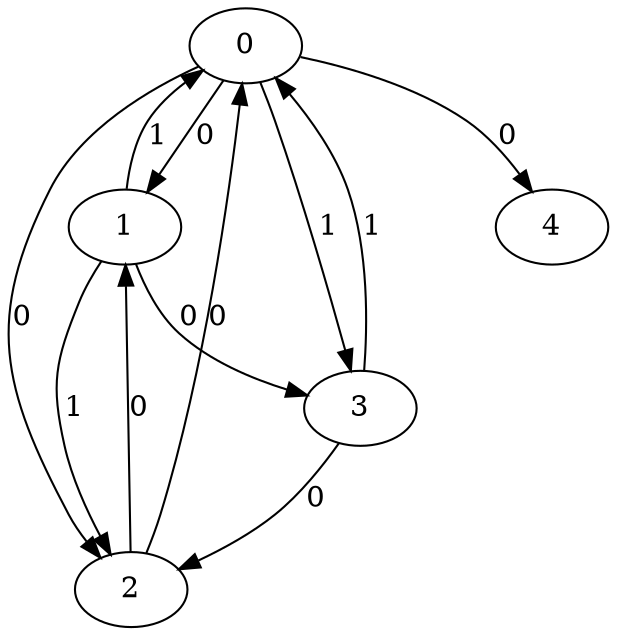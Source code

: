 // Source:4271 Canonical: -1 0 0 1 0 1 -1 1 0 -1 0 0 -1 -1 -1 1 -1 0 -1 -1 -1 -1 -1 -1 -1
digraph HRA_from_4271_graph_000 {
  0 -> 1 [label="0"];
  0 -> 2 [label="0"];
  0 -> 3 [label="1"];
  1 -> 0 [label="1"];
  1 -> 2 [label="1"];
  1 -> 3 [label="0"];
  2 -> 0 [label="0"];
  2 -> 1 [label="0"];
  3 -> 0 [label="1"];
  3 -> 2 [label="0"];
  0 -> 4 [label="0"];
}

// Source:4271 Canonical: -1 0 0 1 0 1 -1 1 0 -1 0 0 -1 -1 -1 1 -1 0 -1 -1 0 -1 -1 -1 -1
digraph HRA_from_4271_graph_001 {
  0 -> 1 [label="0"];
  0 -> 2 [label="0"];
  0 -> 3 [label="1"];
  1 -> 0 [label="1"];
  1 -> 2 [label="1"];
  1 -> 3 [label="0"];
  2 -> 0 [label="0"];
  2 -> 1 [label="0"];
  3 -> 0 [label="1"];
  3 -> 2 [label="0"];
  0 -> 4 [label="0"];
  4 -> 0 [label="0"];
}

// Source:4271 Canonical: -1 0 0 1 -1 1 -1 1 0 0 0 0 -1 -1 -1 1 -1 0 -1 -1 -1 -1 -1 -1 -1
digraph HRA_from_4271_graph_002 {
  0 -> 1 [label="0"];
  0 -> 2 [label="0"];
  0 -> 3 [label="1"];
  1 -> 0 [label="1"];
  1 -> 2 [label="1"];
  1 -> 3 [label="0"];
  2 -> 0 [label="0"];
  2 -> 1 [label="0"];
  3 -> 0 [label="1"];
  3 -> 2 [label="0"];
  1 -> 4 [label="0"];
}

// Source:4271 Canonical: -1 0 0 1 0 1 -1 1 0 0 0 0 -1 -1 -1 1 -1 0 -1 -1 -1 -1 -1 -1 -1
digraph HRA_from_4271_graph_003 {
  0 -> 1 [label="0"];
  0 -> 2 [label="0"];
  0 -> 3 [label="1"];
  1 -> 0 [label="1"];
  1 -> 2 [label="1"];
  1 -> 3 [label="0"];
  2 -> 0 [label="0"];
  2 -> 1 [label="0"];
  3 -> 0 [label="1"];
  3 -> 2 [label="0"];
  0 -> 4 [label="0"];
  1 -> 4 [label="0"];
}

// Source:4271 Canonical: -1 0 0 1 -1 1 -1 1 0 0 0 0 -1 -1 -1 1 -1 0 -1 -1 0 -1 -1 -1 -1
digraph HRA_from_4271_graph_004 {
  0 -> 1 [label="0"];
  0 -> 2 [label="0"];
  0 -> 3 [label="1"];
  1 -> 0 [label="1"];
  1 -> 2 [label="1"];
  1 -> 3 [label="0"];
  2 -> 0 [label="0"];
  2 -> 1 [label="0"];
  3 -> 0 [label="1"];
  3 -> 2 [label="0"];
  4 -> 0 [label="0"];
  1 -> 4 [label="0"];
}

// Source:4271 Canonical: -1 0 0 1 0 1 -1 1 0 0 0 0 -1 -1 -1 1 -1 0 -1 -1 0 -1 -1 -1 -1
digraph HRA_from_4271_graph_005 {
  0 -> 1 [label="0"];
  0 -> 2 [label="0"];
  0 -> 3 [label="1"];
  1 -> 0 [label="1"];
  1 -> 2 [label="1"];
  1 -> 3 [label="0"];
  2 -> 0 [label="0"];
  2 -> 1 [label="0"];
  3 -> 0 [label="1"];
  3 -> 2 [label="0"];
  0 -> 4 [label="0"];
  4 -> 0 [label="0"];
  1 -> 4 [label="0"];
}

// Source:4271 Canonical: -1 0 0 1 0 1 -1 1 0 -1 0 0 -1 -1 -1 1 -1 0 -1 -1 -1 0 -1 -1 -1
digraph HRA_from_4271_graph_006 {
  0 -> 1 [label="0"];
  0 -> 2 [label="0"];
  0 -> 3 [label="1"];
  1 -> 0 [label="1"];
  1 -> 2 [label="1"];
  1 -> 3 [label="0"];
  2 -> 0 [label="0"];
  2 -> 1 [label="0"];
  3 -> 0 [label="1"];
  3 -> 2 [label="0"];
  0 -> 4 [label="0"];
  4 -> 1 [label="0"];
}

// Source:4271 Canonical: -1 0 0 1 0 1 -1 1 0 -1 0 0 -1 -1 -1 1 -1 0 -1 -1 0 0 -1 -1 -1
digraph HRA_from_4271_graph_007 {
  0 -> 1 [label="0"];
  0 -> 2 [label="0"];
  0 -> 3 [label="1"];
  1 -> 0 [label="1"];
  1 -> 2 [label="1"];
  1 -> 3 [label="0"];
  2 -> 0 [label="0"];
  2 -> 1 [label="0"];
  3 -> 0 [label="1"];
  3 -> 2 [label="0"];
  0 -> 4 [label="0"];
  4 -> 0 [label="0"];
  4 -> 1 [label="0"];
}

// Source:4271 Canonical: -1 0 0 1 -1 1 -1 1 0 0 0 0 -1 -1 -1 1 -1 0 -1 -1 -1 0 -1 -1 -1
digraph HRA_from_4271_graph_008 {
  0 -> 1 [label="0"];
  0 -> 2 [label="0"];
  0 -> 3 [label="1"];
  1 -> 0 [label="1"];
  1 -> 2 [label="1"];
  1 -> 3 [label="0"];
  2 -> 0 [label="0"];
  2 -> 1 [label="0"];
  3 -> 0 [label="1"];
  3 -> 2 [label="0"];
  1 -> 4 [label="0"];
  4 -> 1 [label="0"];
}

// Source:4271 Canonical: -1 0 0 1 0 1 -1 1 0 0 0 0 -1 -1 -1 1 -1 0 -1 -1 -1 0 -1 -1 -1
digraph HRA_from_4271_graph_009 {
  0 -> 1 [label="0"];
  0 -> 2 [label="0"];
  0 -> 3 [label="1"];
  1 -> 0 [label="1"];
  1 -> 2 [label="1"];
  1 -> 3 [label="0"];
  2 -> 0 [label="0"];
  2 -> 1 [label="0"];
  3 -> 0 [label="1"];
  3 -> 2 [label="0"];
  0 -> 4 [label="0"];
  1 -> 4 [label="0"];
  4 -> 1 [label="0"];
}

// Source:4271 Canonical: -1 0 0 1 -1 1 -1 1 0 0 0 0 -1 -1 -1 1 -1 0 -1 -1 0 0 -1 -1 -1
digraph HRA_from_4271_graph_010 {
  0 -> 1 [label="0"];
  0 -> 2 [label="0"];
  0 -> 3 [label="1"];
  1 -> 0 [label="1"];
  1 -> 2 [label="1"];
  1 -> 3 [label="0"];
  2 -> 0 [label="0"];
  2 -> 1 [label="0"];
  3 -> 0 [label="1"];
  3 -> 2 [label="0"];
  4 -> 0 [label="0"];
  1 -> 4 [label="0"];
  4 -> 1 [label="0"];
}

// Source:4271 Canonical: -1 0 0 1 0 1 -1 1 0 0 0 0 -1 -1 -1 1 -1 0 -1 -1 0 0 -1 -1 -1
digraph HRA_from_4271_graph_011 {
  0 -> 1 [label="0"];
  0 -> 2 [label="0"];
  0 -> 3 [label="1"];
  1 -> 0 [label="1"];
  1 -> 2 [label="1"];
  1 -> 3 [label="0"];
  2 -> 0 [label="0"];
  2 -> 1 [label="0"];
  3 -> 0 [label="1"];
  3 -> 2 [label="0"];
  0 -> 4 [label="0"];
  4 -> 0 [label="0"];
  1 -> 4 [label="0"];
  4 -> 1 [label="0"];
}

// Source:4271 Canonical: -1 0 0 1 -1 1 -1 1 0 -1 0 0 -1 -1 0 1 -1 0 -1 -1 -1 -1 -1 -1 -1
digraph HRA_from_4271_graph_012 {
  0 -> 1 [label="0"];
  0 -> 2 [label="0"];
  0 -> 3 [label="1"];
  1 -> 0 [label="1"];
  1 -> 2 [label="1"];
  1 -> 3 [label="0"];
  2 -> 0 [label="0"];
  2 -> 1 [label="0"];
  3 -> 0 [label="1"];
  3 -> 2 [label="0"];
  2 -> 4 [label="0"];
}

// Source:4271 Canonical: -1 0 0 1 0 1 -1 1 0 -1 0 0 -1 -1 0 1 -1 0 -1 -1 -1 -1 -1 -1 -1
digraph HRA_from_4271_graph_013 {
  0 -> 1 [label="0"];
  0 -> 2 [label="0"];
  0 -> 3 [label="1"];
  1 -> 0 [label="1"];
  1 -> 2 [label="1"];
  1 -> 3 [label="0"];
  2 -> 0 [label="0"];
  2 -> 1 [label="0"];
  3 -> 0 [label="1"];
  3 -> 2 [label="0"];
  0 -> 4 [label="0"];
  2 -> 4 [label="0"];
}

// Source:4271 Canonical: -1 0 0 1 -1 1 -1 1 0 -1 0 0 -1 -1 0 1 -1 0 -1 -1 0 -1 -1 -1 -1
digraph HRA_from_4271_graph_014 {
  0 -> 1 [label="0"];
  0 -> 2 [label="0"];
  0 -> 3 [label="1"];
  1 -> 0 [label="1"];
  1 -> 2 [label="1"];
  1 -> 3 [label="0"];
  2 -> 0 [label="0"];
  2 -> 1 [label="0"];
  3 -> 0 [label="1"];
  3 -> 2 [label="0"];
  4 -> 0 [label="0"];
  2 -> 4 [label="0"];
}

// Source:4271 Canonical: -1 0 0 1 0 1 -1 1 0 -1 0 0 -1 -1 0 1 -1 0 -1 -1 0 -1 -1 -1 -1
digraph HRA_from_4271_graph_015 {
  0 -> 1 [label="0"];
  0 -> 2 [label="0"];
  0 -> 3 [label="1"];
  1 -> 0 [label="1"];
  1 -> 2 [label="1"];
  1 -> 3 [label="0"];
  2 -> 0 [label="0"];
  2 -> 1 [label="0"];
  3 -> 0 [label="1"];
  3 -> 2 [label="0"];
  0 -> 4 [label="0"];
  4 -> 0 [label="0"];
  2 -> 4 [label="0"];
}

// Source:4271 Canonical: -1 0 0 1 -1 1 -1 1 0 0 0 0 -1 -1 0 1 -1 0 -1 -1 -1 -1 -1 -1 -1
digraph HRA_from_4271_graph_016 {
  0 -> 1 [label="0"];
  0 -> 2 [label="0"];
  0 -> 3 [label="1"];
  1 -> 0 [label="1"];
  1 -> 2 [label="1"];
  1 -> 3 [label="0"];
  2 -> 0 [label="0"];
  2 -> 1 [label="0"];
  3 -> 0 [label="1"];
  3 -> 2 [label="0"];
  1 -> 4 [label="0"];
  2 -> 4 [label="0"];
}

// Source:4271 Canonical: -1 0 0 1 0 1 -1 1 0 0 0 0 -1 -1 0 1 -1 0 -1 -1 -1 -1 -1 -1 -1
digraph HRA_from_4271_graph_017 {
  0 -> 1 [label="0"];
  0 -> 2 [label="0"];
  0 -> 3 [label="1"];
  1 -> 0 [label="1"];
  1 -> 2 [label="1"];
  1 -> 3 [label="0"];
  2 -> 0 [label="0"];
  2 -> 1 [label="0"];
  3 -> 0 [label="1"];
  3 -> 2 [label="0"];
  0 -> 4 [label="0"];
  1 -> 4 [label="0"];
  2 -> 4 [label="0"];
}

// Source:4271 Canonical: -1 0 0 1 -1 1 -1 1 0 0 0 0 -1 -1 0 1 -1 0 -1 -1 0 -1 -1 -1 -1
digraph HRA_from_4271_graph_018 {
  0 -> 1 [label="0"];
  0 -> 2 [label="0"];
  0 -> 3 [label="1"];
  1 -> 0 [label="1"];
  1 -> 2 [label="1"];
  1 -> 3 [label="0"];
  2 -> 0 [label="0"];
  2 -> 1 [label="0"];
  3 -> 0 [label="1"];
  3 -> 2 [label="0"];
  4 -> 0 [label="0"];
  1 -> 4 [label="0"];
  2 -> 4 [label="0"];
}

// Source:4271 Canonical: -1 0 0 1 0 1 -1 1 0 0 0 0 -1 -1 0 1 -1 0 -1 -1 0 -1 -1 -1 -1
digraph HRA_from_4271_graph_019 {
  0 -> 1 [label="0"];
  0 -> 2 [label="0"];
  0 -> 3 [label="1"];
  1 -> 0 [label="1"];
  1 -> 2 [label="1"];
  1 -> 3 [label="0"];
  2 -> 0 [label="0"];
  2 -> 1 [label="0"];
  3 -> 0 [label="1"];
  3 -> 2 [label="0"];
  0 -> 4 [label="0"];
  4 -> 0 [label="0"];
  1 -> 4 [label="0"];
  2 -> 4 [label="0"];
}

// Source:4271 Canonical: -1 0 0 1 -1 1 -1 1 0 -1 0 0 -1 -1 0 1 -1 0 -1 -1 -1 0 -1 -1 -1
digraph HRA_from_4271_graph_020 {
  0 -> 1 [label="0"];
  0 -> 2 [label="0"];
  0 -> 3 [label="1"];
  1 -> 0 [label="1"];
  1 -> 2 [label="1"];
  1 -> 3 [label="0"];
  2 -> 0 [label="0"];
  2 -> 1 [label="0"];
  3 -> 0 [label="1"];
  3 -> 2 [label="0"];
  4 -> 1 [label="0"];
  2 -> 4 [label="0"];
}

// Source:4271 Canonical: -1 0 0 1 0 1 -1 1 0 -1 0 0 -1 -1 0 1 -1 0 -1 -1 -1 0 -1 -1 -1
digraph HRA_from_4271_graph_021 {
  0 -> 1 [label="0"];
  0 -> 2 [label="0"];
  0 -> 3 [label="1"];
  1 -> 0 [label="1"];
  1 -> 2 [label="1"];
  1 -> 3 [label="0"];
  2 -> 0 [label="0"];
  2 -> 1 [label="0"];
  3 -> 0 [label="1"];
  3 -> 2 [label="0"];
  0 -> 4 [label="0"];
  4 -> 1 [label="0"];
  2 -> 4 [label="0"];
}

// Source:4271 Canonical: -1 0 0 1 -1 1 -1 1 0 -1 0 0 -1 -1 0 1 -1 0 -1 -1 0 0 -1 -1 -1
digraph HRA_from_4271_graph_022 {
  0 -> 1 [label="0"];
  0 -> 2 [label="0"];
  0 -> 3 [label="1"];
  1 -> 0 [label="1"];
  1 -> 2 [label="1"];
  1 -> 3 [label="0"];
  2 -> 0 [label="0"];
  2 -> 1 [label="0"];
  3 -> 0 [label="1"];
  3 -> 2 [label="0"];
  4 -> 0 [label="0"];
  4 -> 1 [label="0"];
  2 -> 4 [label="0"];
}

// Source:4271 Canonical: -1 0 0 1 0 1 -1 1 0 -1 0 0 -1 -1 0 1 -1 0 -1 -1 0 0 -1 -1 -1
digraph HRA_from_4271_graph_023 {
  0 -> 1 [label="0"];
  0 -> 2 [label="0"];
  0 -> 3 [label="1"];
  1 -> 0 [label="1"];
  1 -> 2 [label="1"];
  1 -> 3 [label="0"];
  2 -> 0 [label="0"];
  2 -> 1 [label="0"];
  3 -> 0 [label="1"];
  3 -> 2 [label="0"];
  0 -> 4 [label="0"];
  4 -> 0 [label="0"];
  4 -> 1 [label="0"];
  2 -> 4 [label="0"];
}

// Source:4271 Canonical: -1 0 0 1 -1 1 -1 1 0 0 0 0 -1 -1 0 1 -1 0 -1 -1 -1 0 -1 -1 -1
digraph HRA_from_4271_graph_024 {
  0 -> 1 [label="0"];
  0 -> 2 [label="0"];
  0 -> 3 [label="1"];
  1 -> 0 [label="1"];
  1 -> 2 [label="1"];
  1 -> 3 [label="0"];
  2 -> 0 [label="0"];
  2 -> 1 [label="0"];
  3 -> 0 [label="1"];
  3 -> 2 [label="0"];
  1 -> 4 [label="0"];
  4 -> 1 [label="0"];
  2 -> 4 [label="0"];
}

// Source:4271 Canonical: -1 0 0 1 0 1 -1 1 0 0 0 0 -1 -1 0 1 -1 0 -1 -1 -1 0 -1 -1 -1
digraph HRA_from_4271_graph_025 {
  0 -> 1 [label="0"];
  0 -> 2 [label="0"];
  0 -> 3 [label="1"];
  1 -> 0 [label="1"];
  1 -> 2 [label="1"];
  1 -> 3 [label="0"];
  2 -> 0 [label="0"];
  2 -> 1 [label="0"];
  3 -> 0 [label="1"];
  3 -> 2 [label="0"];
  0 -> 4 [label="0"];
  1 -> 4 [label="0"];
  4 -> 1 [label="0"];
  2 -> 4 [label="0"];
}

// Source:4271 Canonical: -1 0 0 1 -1 1 -1 1 0 0 0 0 -1 -1 0 1 -1 0 -1 -1 0 0 -1 -1 -1
digraph HRA_from_4271_graph_026 {
  0 -> 1 [label="0"];
  0 -> 2 [label="0"];
  0 -> 3 [label="1"];
  1 -> 0 [label="1"];
  1 -> 2 [label="1"];
  1 -> 3 [label="0"];
  2 -> 0 [label="0"];
  2 -> 1 [label="0"];
  3 -> 0 [label="1"];
  3 -> 2 [label="0"];
  4 -> 0 [label="0"];
  1 -> 4 [label="0"];
  4 -> 1 [label="0"];
  2 -> 4 [label="0"];
}

// Source:4271 Canonical: -1 0 0 1 0 1 -1 1 0 0 0 0 -1 -1 0 1 -1 0 -1 -1 0 0 -1 -1 -1
digraph HRA_from_4271_graph_027 {
  0 -> 1 [label="0"];
  0 -> 2 [label="0"];
  0 -> 3 [label="1"];
  1 -> 0 [label="1"];
  1 -> 2 [label="1"];
  1 -> 3 [label="0"];
  2 -> 0 [label="0"];
  2 -> 1 [label="0"];
  3 -> 0 [label="1"];
  3 -> 2 [label="0"];
  0 -> 4 [label="0"];
  4 -> 0 [label="0"];
  1 -> 4 [label="0"];
  4 -> 1 [label="0"];
  2 -> 4 [label="0"];
}

// Source:4271 Canonical: -1 0 0 1 0 1 -1 1 0 -1 0 0 -1 -1 -1 1 -1 0 -1 -1 -1 -1 0 -1 -1
digraph HRA_from_4271_graph_028 {
  0 -> 1 [label="0"];
  0 -> 2 [label="0"];
  0 -> 3 [label="1"];
  1 -> 0 [label="1"];
  1 -> 2 [label="1"];
  1 -> 3 [label="0"];
  2 -> 0 [label="0"];
  2 -> 1 [label="0"];
  3 -> 0 [label="1"];
  3 -> 2 [label="0"];
  0 -> 4 [label="0"];
  4 -> 2 [label="0"];
}

// Source:4271 Canonical: -1 0 0 1 0 1 -1 1 0 -1 0 0 -1 -1 -1 1 -1 0 -1 -1 0 -1 0 -1 -1
digraph HRA_from_4271_graph_029 {
  0 -> 1 [label="0"];
  0 -> 2 [label="0"];
  0 -> 3 [label="1"];
  1 -> 0 [label="1"];
  1 -> 2 [label="1"];
  1 -> 3 [label="0"];
  2 -> 0 [label="0"];
  2 -> 1 [label="0"];
  3 -> 0 [label="1"];
  3 -> 2 [label="0"];
  0 -> 4 [label="0"];
  4 -> 0 [label="0"];
  4 -> 2 [label="0"];
}

// Source:4271 Canonical: -1 0 0 1 -1 1 -1 1 0 0 0 0 -1 -1 -1 1 -1 0 -1 -1 -1 -1 0 -1 -1
digraph HRA_from_4271_graph_030 {
  0 -> 1 [label="0"];
  0 -> 2 [label="0"];
  0 -> 3 [label="1"];
  1 -> 0 [label="1"];
  1 -> 2 [label="1"];
  1 -> 3 [label="0"];
  2 -> 0 [label="0"];
  2 -> 1 [label="0"];
  3 -> 0 [label="1"];
  3 -> 2 [label="0"];
  1 -> 4 [label="0"];
  4 -> 2 [label="0"];
}

// Source:4271 Canonical: -1 0 0 1 0 1 -1 1 0 0 0 0 -1 -1 -1 1 -1 0 -1 -1 -1 -1 0 -1 -1
digraph HRA_from_4271_graph_031 {
  0 -> 1 [label="0"];
  0 -> 2 [label="0"];
  0 -> 3 [label="1"];
  1 -> 0 [label="1"];
  1 -> 2 [label="1"];
  1 -> 3 [label="0"];
  2 -> 0 [label="0"];
  2 -> 1 [label="0"];
  3 -> 0 [label="1"];
  3 -> 2 [label="0"];
  0 -> 4 [label="0"];
  1 -> 4 [label="0"];
  4 -> 2 [label="0"];
}

// Source:4271 Canonical: -1 0 0 1 -1 1 -1 1 0 0 0 0 -1 -1 -1 1 -1 0 -1 -1 0 -1 0 -1 -1
digraph HRA_from_4271_graph_032 {
  0 -> 1 [label="0"];
  0 -> 2 [label="0"];
  0 -> 3 [label="1"];
  1 -> 0 [label="1"];
  1 -> 2 [label="1"];
  1 -> 3 [label="0"];
  2 -> 0 [label="0"];
  2 -> 1 [label="0"];
  3 -> 0 [label="1"];
  3 -> 2 [label="0"];
  4 -> 0 [label="0"];
  1 -> 4 [label="0"];
  4 -> 2 [label="0"];
}

// Source:4271 Canonical: -1 0 0 1 0 1 -1 1 0 0 0 0 -1 -1 -1 1 -1 0 -1 -1 0 -1 0 -1 -1
digraph HRA_from_4271_graph_033 {
  0 -> 1 [label="0"];
  0 -> 2 [label="0"];
  0 -> 3 [label="1"];
  1 -> 0 [label="1"];
  1 -> 2 [label="1"];
  1 -> 3 [label="0"];
  2 -> 0 [label="0"];
  2 -> 1 [label="0"];
  3 -> 0 [label="1"];
  3 -> 2 [label="0"];
  0 -> 4 [label="0"];
  4 -> 0 [label="0"];
  1 -> 4 [label="0"];
  4 -> 2 [label="0"];
}

// Source:4271 Canonical: -1 0 0 1 0 1 -1 1 0 -1 0 0 -1 -1 -1 1 -1 0 -1 -1 -1 0 0 -1 -1
digraph HRA_from_4271_graph_034 {
  0 -> 1 [label="0"];
  0 -> 2 [label="0"];
  0 -> 3 [label="1"];
  1 -> 0 [label="1"];
  1 -> 2 [label="1"];
  1 -> 3 [label="0"];
  2 -> 0 [label="0"];
  2 -> 1 [label="0"];
  3 -> 0 [label="1"];
  3 -> 2 [label="0"];
  0 -> 4 [label="0"];
  4 -> 1 [label="0"];
  4 -> 2 [label="0"];
}

// Source:4271 Canonical: -1 0 0 1 0 1 -1 1 0 -1 0 0 -1 -1 -1 1 -1 0 -1 -1 0 0 0 -1 -1
digraph HRA_from_4271_graph_035 {
  0 -> 1 [label="0"];
  0 -> 2 [label="0"];
  0 -> 3 [label="1"];
  1 -> 0 [label="1"];
  1 -> 2 [label="1"];
  1 -> 3 [label="0"];
  2 -> 0 [label="0"];
  2 -> 1 [label="0"];
  3 -> 0 [label="1"];
  3 -> 2 [label="0"];
  0 -> 4 [label="0"];
  4 -> 0 [label="0"];
  4 -> 1 [label="0"];
  4 -> 2 [label="0"];
}

// Source:4271 Canonical: -1 0 0 1 -1 1 -1 1 0 0 0 0 -1 -1 -1 1 -1 0 -1 -1 -1 0 0 -1 -1
digraph HRA_from_4271_graph_036 {
  0 -> 1 [label="0"];
  0 -> 2 [label="0"];
  0 -> 3 [label="1"];
  1 -> 0 [label="1"];
  1 -> 2 [label="1"];
  1 -> 3 [label="0"];
  2 -> 0 [label="0"];
  2 -> 1 [label="0"];
  3 -> 0 [label="1"];
  3 -> 2 [label="0"];
  1 -> 4 [label="0"];
  4 -> 1 [label="0"];
  4 -> 2 [label="0"];
}

// Source:4271 Canonical: -1 0 0 1 0 1 -1 1 0 0 0 0 -1 -1 -1 1 -1 0 -1 -1 -1 0 0 -1 -1
digraph HRA_from_4271_graph_037 {
  0 -> 1 [label="0"];
  0 -> 2 [label="0"];
  0 -> 3 [label="1"];
  1 -> 0 [label="1"];
  1 -> 2 [label="1"];
  1 -> 3 [label="0"];
  2 -> 0 [label="0"];
  2 -> 1 [label="0"];
  3 -> 0 [label="1"];
  3 -> 2 [label="0"];
  0 -> 4 [label="0"];
  1 -> 4 [label="0"];
  4 -> 1 [label="0"];
  4 -> 2 [label="0"];
}

// Source:4271 Canonical: -1 0 0 1 -1 1 -1 1 0 0 0 0 -1 -1 -1 1 -1 0 -1 -1 0 0 0 -1 -1
digraph HRA_from_4271_graph_038 {
  0 -> 1 [label="0"];
  0 -> 2 [label="0"];
  0 -> 3 [label="1"];
  1 -> 0 [label="1"];
  1 -> 2 [label="1"];
  1 -> 3 [label="0"];
  2 -> 0 [label="0"];
  2 -> 1 [label="0"];
  3 -> 0 [label="1"];
  3 -> 2 [label="0"];
  4 -> 0 [label="0"];
  1 -> 4 [label="0"];
  4 -> 1 [label="0"];
  4 -> 2 [label="0"];
}

// Source:4271 Canonical: -1 0 0 1 0 1 -1 1 0 0 0 0 -1 -1 -1 1 -1 0 -1 -1 0 0 0 -1 -1
digraph HRA_from_4271_graph_039 {
  0 -> 1 [label="0"];
  0 -> 2 [label="0"];
  0 -> 3 [label="1"];
  1 -> 0 [label="1"];
  1 -> 2 [label="1"];
  1 -> 3 [label="0"];
  2 -> 0 [label="0"];
  2 -> 1 [label="0"];
  3 -> 0 [label="1"];
  3 -> 2 [label="0"];
  0 -> 4 [label="0"];
  4 -> 0 [label="0"];
  1 -> 4 [label="0"];
  4 -> 1 [label="0"];
  4 -> 2 [label="0"];
}

// Source:4271 Canonical: -1 0 0 1 -1 1 -1 1 0 -1 0 0 -1 -1 0 1 -1 0 -1 -1 -1 -1 0 -1 -1
digraph HRA_from_4271_graph_040 {
  0 -> 1 [label="0"];
  0 -> 2 [label="0"];
  0 -> 3 [label="1"];
  1 -> 0 [label="1"];
  1 -> 2 [label="1"];
  1 -> 3 [label="0"];
  2 -> 0 [label="0"];
  2 -> 1 [label="0"];
  3 -> 0 [label="1"];
  3 -> 2 [label="0"];
  2 -> 4 [label="0"];
  4 -> 2 [label="0"];
}

// Source:4271 Canonical: -1 0 0 1 0 1 -1 1 0 -1 0 0 -1 -1 0 1 -1 0 -1 -1 -1 -1 0 -1 -1
digraph HRA_from_4271_graph_041 {
  0 -> 1 [label="0"];
  0 -> 2 [label="0"];
  0 -> 3 [label="1"];
  1 -> 0 [label="1"];
  1 -> 2 [label="1"];
  1 -> 3 [label="0"];
  2 -> 0 [label="0"];
  2 -> 1 [label="0"];
  3 -> 0 [label="1"];
  3 -> 2 [label="0"];
  0 -> 4 [label="0"];
  2 -> 4 [label="0"];
  4 -> 2 [label="0"];
}

// Source:4271 Canonical: -1 0 0 1 -1 1 -1 1 0 -1 0 0 -1 -1 0 1 -1 0 -1 -1 0 -1 0 -1 -1
digraph HRA_from_4271_graph_042 {
  0 -> 1 [label="0"];
  0 -> 2 [label="0"];
  0 -> 3 [label="1"];
  1 -> 0 [label="1"];
  1 -> 2 [label="1"];
  1 -> 3 [label="0"];
  2 -> 0 [label="0"];
  2 -> 1 [label="0"];
  3 -> 0 [label="1"];
  3 -> 2 [label="0"];
  4 -> 0 [label="0"];
  2 -> 4 [label="0"];
  4 -> 2 [label="0"];
}

// Source:4271 Canonical: -1 0 0 1 0 1 -1 1 0 -1 0 0 -1 -1 0 1 -1 0 -1 -1 0 -1 0 -1 -1
digraph HRA_from_4271_graph_043 {
  0 -> 1 [label="0"];
  0 -> 2 [label="0"];
  0 -> 3 [label="1"];
  1 -> 0 [label="1"];
  1 -> 2 [label="1"];
  1 -> 3 [label="0"];
  2 -> 0 [label="0"];
  2 -> 1 [label="0"];
  3 -> 0 [label="1"];
  3 -> 2 [label="0"];
  0 -> 4 [label="0"];
  4 -> 0 [label="0"];
  2 -> 4 [label="0"];
  4 -> 2 [label="0"];
}

// Source:4271 Canonical: -1 0 0 1 -1 1 -1 1 0 0 0 0 -1 -1 0 1 -1 0 -1 -1 -1 -1 0 -1 -1
digraph HRA_from_4271_graph_044 {
  0 -> 1 [label="0"];
  0 -> 2 [label="0"];
  0 -> 3 [label="1"];
  1 -> 0 [label="1"];
  1 -> 2 [label="1"];
  1 -> 3 [label="0"];
  2 -> 0 [label="0"];
  2 -> 1 [label="0"];
  3 -> 0 [label="1"];
  3 -> 2 [label="0"];
  1 -> 4 [label="0"];
  2 -> 4 [label="0"];
  4 -> 2 [label="0"];
}

// Source:4271 Canonical: -1 0 0 1 0 1 -1 1 0 0 0 0 -1 -1 0 1 -1 0 -1 -1 -1 -1 0 -1 -1
digraph HRA_from_4271_graph_045 {
  0 -> 1 [label="0"];
  0 -> 2 [label="0"];
  0 -> 3 [label="1"];
  1 -> 0 [label="1"];
  1 -> 2 [label="1"];
  1 -> 3 [label="0"];
  2 -> 0 [label="0"];
  2 -> 1 [label="0"];
  3 -> 0 [label="1"];
  3 -> 2 [label="0"];
  0 -> 4 [label="0"];
  1 -> 4 [label="0"];
  2 -> 4 [label="0"];
  4 -> 2 [label="0"];
}

// Source:4271 Canonical: -1 0 0 1 -1 1 -1 1 0 0 0 0 -1 -1 0 1 -1 0 -1 -1 0 -1 0 -1 -1
digraph HRA_from_4271_graph_046 {
  0 -> 1 [label="0"];
  0 -> 2 [label="0"];
  0 -> 3 [label="1"];
  1 -> 0 [label="1"];
  1 -> 2 [label="1"];
  1 -> 3 [label="0"];
  2 -> 0 [label="0"];
  2 -> 1 [label="0"];
  3 -> 0 [label="1"];
  3 -> 2 [label="0"];
  4 -> 0 [label="0"];
  1 -> 4 [label="0"];
  2 -> 4 [label="0"];
  4 -> 2 [label="0"];
}

// Source:4271 Canonical: -1 0 0 1 0 1 -1 1 0 0 0 0 -1 -1 0 1 -1 0 -1 -1 0 -1 0 -1 -1
digraph HRA_from_4271_graph_047 {
  0 -> 1 [label="0"];
  0 -> 2 [label="0"];
  0 -> 3 [label="1"];
  1 -> 0 [label="1"];
  1 -> 2 [label="1"];
  1 -> 3 [label="0"];
  2 -> 0 [label="0"];
  2 -> 1 [label="0"];
  3 -> 0 [label="1"];
  3 -> 2 [label="0"];
  0 -> 4 [label="0"];
  4 -> 0 [label="0"];
  1 -> 4 [label="0"];
  2 -> 4 [label="0"];
  4 -> 2 [label="0"];
}

// Source:4271 Canonical: -1 0 0 1 -1 1 -1 1 0 -1 0 0 -1 -1 0 1 -1 0 -1 -1 -1 0 0 -1 -1
digraph HRA_from_4271_graph_048 {
  0 -> 1 [label="0"];
  0 -> 2 [label="0"];
  0 -> 3 [label="1"];
  1 -> 0 [label="1"];
  1 -> 2 [label="1"];
  1 -> 3 [label="0"];
  2 -> 0 [label="0"];
  2 -> 1 [label="0"];
  3 -> 0 [label="1"];
  3 -> 2 [label="0"];
  4 -> 1 [label="0"];
  2 -> 4 [label="0"];
  4 -> 2 [label="0"];
}

// Source:4271 Canonical: -1 0 0 1 0 1 -1 1 0 -1 0 0 -1 -1 0 1 -1 0 -1 -1 -1 0 0 -1 -1
digraph HRA_from_4271_graph_049 {
  0 -> 1 [label="0"];
  0 -> 2 [label="0"];
  0 -> 3 [label="1"];
  1 -> 0 [label="1"];
  1 -> 2 [label="1"];
  1 -> 3 [label="0"];
  2 -> 0 [label="0"];
  2 -> 1 [label="0"];
  3 -> 0 [label="1"];
  3 -> 2 [label="0"];
  0 -> 4 [label="0"];
  4 -> 1 [label="0"];
  2 -> 4 [label="0"];
  4 -> 2 [label="0"];
}

// Source:4271 Canonical: -1 0 0 1 -1 1 -1 1 0 -1 0 0 -1 -1 0 1 -1 0 -1 -1 0 0 0 -1 -1
digraph HRA_from_4271_graph_050 {
  0 -> 1 [label="0"];
  0 -> 2 [label="0"];
  0 -> 3 [label="1"];
  1 -> 0 [label="1"];
  1 -> 2 [label="1"];
  1 -> 3 [label="0"];
  2 -> 0 [label="0"];
  2 -> 1 [label="0"];
  3 -> 0 [label="1"];
  3 -> 2 [label="0"];
  4 -> 0 [label="0"];
  4 -> 1 [label="0"];
  2 -> 4 [label="0"];
  4 -> 2 [label="0"];
}

// Source:4271 Canonical: -1 0 0 1 0 1 -1 1 0 -1 0 0 -1 -1 0 1 -1 0 -1 -1 0 0 0 -1 -1
digraph HRA_from_4271_graph_051 {
  0 -> 1 [label="0"];
  0 -> 2 [label="0"];
  0 -> 3 [label="1"];
  1 -> 0 [label="1"];
  1 -> 2 [label="1"];
  1 -> 3 [label="0"];
  2 -> 0 [label="0"];
  2 -> 1 [label="0"];
  3 -> 0 [label="1"];
  3 -> 2 [label="0"];
  0 -> 4 [label="0"];
  4 -> 0 [label="0"];
  4 -> 1 [label="0"];
  2 -> 4 [label="0"];
  4 -> 2 [label="0"];
}

// Source:4271 Canonical: -1 0 0 1 -1 1 -1 1 0 0 0 0 -1 -1 0 1 -1 0 -1 -1 -1 0 0 -1 -1
digraph HRA_from_4271_graph_052 {
  0 -> 1 [label="0"];
  0 -> 2 [label="0"];
  0 -> 3 [label="1"];
  1 -> 0 [label="1"];
  1 -> 2 [label="1"];
  1 -> 3 [label="0"];
  2 -> 0 [label="0"];
  2 -> 1 [label="0"];
  3 -> 0 [label="1"];
  3 -> 2 [label="0"];
  1 -> 4 [label="0"];
  4 -> 1 [label="0"];
  2 -> 4 [label="0"];
  4 -> 2 [label="0"];
}

// Source:4271 Canonical: -1 0 0 1 0 1 -1 1 0 0 0 0 -1 -1 0 1 -1 0 -1 -1 -1 0 0 -1 -1
digraph HRA_from_4271_graph_053 {
  0 -> 1 [label="0"];
  0 -> 2 [label="0"];
  0 -> 3 [label="1"];
  1 -> 0 [label="1"];
  1 -> 2 [label="1"];
  1 -> 3 [label="0"];
  2 -> 0 [label="0"];
  2 -> 1 [label="0"];
  3 -> 0 [label="1"];
  3 -> 2 [label="0"];
  0 -> 4 [label="0"];
  1 -> 4 [label="0"];
  4 -> 1 [label="0"];
  2 -> 4 [label="0"];
  4 -> 2 [label="0"];
}

// Source:4271 Canonical: -1 0 0 1 -1 1 -1 1 0 0 0 0 -1 -1 0 1 -1 0 -1 -1 0 0 0 -1 -1
digraph HRA_from_4271_graph_054 {
  0 -> 1 [label="0"];
  0 -> 2 [label="0"];
  0 -> 3 [label="1"];
  1 -> 0 [label="1"];
  1 -> 2 [label="1"];
  1 -> 3 [label="0"];
  2 -> 0 [label="0"];
  2 -> 1 [label="0"];
  3 -> 0 [label="1"];
  3 -> 2 [label="0"];
  4 -> 0 [label="0"];
  1 -> 4 [label="0"];
  4 -> 1 [label="0"];
  2 -> 4 [label="0"];
  4 -> 2 [label="0"];
}

// Source:4271 Canonical: -1 0 0 1 0 1 -1 1 0 0 0 0 -1 -1 0 1 -1 0 -1 -1 0 0 0 -1 -1
digraph HRA_from_4271_graph_055 {
  0 -> 1 [label="0"];
  0 -> 2 [label="0"];
  0 -> 3 [label="1"];
  1 -> 0 [label="1"];
  1 -> 2 [label="1"];
  1 -> 3 [label="0"];
  2 -> 0 [label="0"];
  2 -> 1 [label="0"];
  3 -> 0 [label="1"];
  3 -> 2 [label="0"];
  0 -> 4 [label="0"];
  4 -> 0 [label="0"];
  1 -> 4 [label="0"];
  4 -> 1 [label="0"];
  2 -> 4 [label="0"];
  4 -> 2 [label="0"];
}

// Source:4271 Canonical: -1 0 0 1 -1 1 -1 1 0 -1 0 0 -1 -1 -1 1 -1 0 -1 0 -1 -1 -1 -1 -1
digraph HRA_from_4271_graph_056 {
  0 -> 1 [label="0"];
  0 -> 2 [label="0"];
  0 -> 3 [label="1"];
  1 -> 0 [label="1"];
  1 -> 2 [label="1"];
  1 -> 3 [label="0"];
  2 -> 0 [label="0"];
  2 -> 1 [label="0"];
  3 -> 0 [label="1"];
  3 -> 2 [label="0"];
  3 -> 4 [label="0"];
}

// Source:4271 Canonical: -1 0 0 1 0 1 -1 1 0 -1 0 0 -1 -1 -1 1 -1 0 -1 0 -1 -1 -1 -1 -1
digraph HRA_from_4271_graph_057 {
  0 -> 1 [label="0"];
  0 -> 2 [label="0"];
  0 -> 3 [label="1"];
  1 -> 0 [label="1"];
  1 -> 2 [label="1"];
  1 -> 3 [label="0"];
  2 -> 0 [label="0"];
  2 -> 1 [label="0"];
  3 -> 0 [label="1"];
  3 -> 2 [label="0"];
  0 -> 4 [label="0"];
  3 -> 4 [label="0"];
}

// Source:4271 Canonical: -1 0 0 1 -1 1 -1 1 0 -1 0 0 -1 -1 -1 1 -1 0 -1 0 0 -1 -1 -1 -1
digraph HRA_from_4271_graph_058 {
  0 -> 1 [label="0"];
  0 -> 2 [label="0"];
  0 -> 3 [label="1"];
  1 -> 0 [label="1"];
  1 -> 2 [label="1"];
  1 -> 3 [label="0"];
  2 -> 0 [label="0"];
  2 -> 1 [label="0"];
  3 -> 0 [label="1"];
  3 -> 2 [label="0"];
  4 -> 0 [label="0"];
  3 -> 4 [label="0"];
}

// Source:4271 Canonical: -1 0 0 1 0 1 -1 1 0 -1 0 0 -1 -1 -1 1 -1 0 -1 0 0 -1 -1 -1 -1
digraph HRA_from_4271_graph_059 {
  0 -> 1 [label="0"];
  0 -> 2 [label="0"];
  0 -> 3 [label="1"];
  1 -> 0 [label="1"];
  1 -> 2 [label="1"];
  1 -> 3 [label="0"];
  2 -> 0 [label="0"];
  2 -> 1 [label="0"];
  3 -> 0 [label="1"];
  3 -> 2 [label="0"];
  0 -> 4 [label="0"];
  4 -> 0 [label="0"];
  3 -> 4 [label="0"];
}

// Source:4271 Canonical: -1 0 0 1 -1 1 -1 1 0 0 0 0 -1 -1 -1 1 -1 0 -1 0 -1 -1 -1 -1 -1
digraph HRA_from_4271_graph_060 {
  0 -> 1 [label="0"];
  0 -> 2 [label="0"];
  0 -> 3 [label="1"];
  1 -> 0 [label="1"];
  1 -> 2 [label="1"];
  1 -> 3 [label="0"];
  2 -> 0 [label="0"];
  2 -> 1 [label="0"];
  3 -> 0 [label="1"];
  3 -> 2 [label="0"];
  1 -> 4 [label="0"];
  3 -> 4 [label="0"];
}

// Source:4271 Canonical: -1 0 0 1 0 1 -1 1 0 0 0 0 -1 -1 -1 1 -1 0 -1 0 -1 -1 -1 -1 -1
digraph HRA_from_4271_graph_061 {
  0 -> 1 [label="0"];
  0 -> 2 [label="0"];
  0 -> 3 [label="1"];
  1 -> 0 [label="1"];
  1 -> 2 [label="1"];
  1 -> 3 [label="0"];
  2 -> 0 [label="0"];
  2 -> 1 [label="0"];
  3 -> 0 [label="1"];
  3 -> 2 [label="0"];
  0 -> 4 [label="0"];
  1 -> 4 [label="0"];
  3 -> 4 [label="0"];
}

// Source:4271 Canonical: -1 0 0 1 -1 1 -1 1 0 0 0 0 -1 -1 -1 1 -1 0 -1 0 0 -1 -1 -1 -1
digraph HRA_from_4271_graph_062 {
  0 -> 1 [label="0"];
  0 -> 2 [label="0"];
  0 -> 3 [label="1"];
  1 -> 0 [label="1"];
  1 -> 2 [label="1"];
  1 -> 3 [label="0"];
  2 -> 0 [label="0"];
  2 -> 1 [label="0"];
  3 -> 0 [label="1"];
  3 -> 2 [label="0"];
  4 -> 0 [label="0"];
  1 -> 4 [label="0"];
  3 -> 4 [label="0"];
}

// Source:4271 Canonical: -1 0 0 1 0 1 -1 1 0 0 0 0 -1 -1 -1 1 -1 0 -1 0 0 -1 -1 -1 -1
digraph HRA_from_4271_graph_063 {
  0 -> 1 [label="0"];
  0 -> 2 [label="0"];
  0 -> 3 [label="1"];
  1 -> 0 [label="1"];
  1 -> 2 [label="1"];
  1 -> 3 [label="0"];
  2 -> 0 [label="0"];
  2 -> 1 [label="0"];
  3 -> 0 [label="1"];
  3 -> 2 [label="0"];
  0 -> 4 [label="0"];
  4 -> 0 [label="0"];
  1 -> 4 [label="0"];
  3 -> 4 [label="0"];
}

// Source:4271 Canonical: -1 0 0 1 -1 1 -1 1 0 -1 0 0 -1 -1 -1 1 -1 0 -1 0 -1 0 -1 -1 -1
digraph HRA_from_4271_graph_064 {
  0 -> 1 [label="0"];
  0 -> 2 [label="0"];
  0 -> 3 [label="1"];
  1 -> 0 [label="1"];
  1 -> 2 [label="1"];
  1 -> 3 [label="0"];
  2 -> 0 [label="0"];
  2 -> 1 [label="0"];
  3 -> 0 [label="1"];
  3 -> 2 [label="0"];
  4 -> 1 [label="0"];
  3 -> 4 [label="0"];
}

// Source:4271 Canonical: -1 0 0 1 0 1 -1 1 0 -1 0 0 -1 -1 -1 1 -1 0 -1 0 -1 0 -1 -1 -1
digraph HRA_from_4271_graph_065 {
  0 -> 1 [label="0"];
  0 -> 2 [label="0"];
  0 -> 3 [label="1"];
  1 -> 0 [label="1"];
  1 -> 2 [label="1"];
  1 -> 3 [label="0"];
  2 -> 0 [label="0"];
  2 -> 1 [label="0"];
  3 -> 0 [label="1"];
  3 -> 2 [label="0"];
  0 -> 4 [label="0"];
  4 -> 1 [label="0"];
  3 -> 4 [label="0"];
}

// Source:4271 Canonical: -1 0 0 1 -1 1 -1 1 0 -1 0 0 -1 -1 -1 1 -1 0 -1 0 0 0 -1 -1 -1
digraph HRA_from_4271_graph_066 {
  0 -> 1 [label="0"];
  0 -> 2 [label="0"];
  0 -> 3 [label="1"];
  1 -> 0 [label="1"];
  1 -> 2 [label="1"];
  1 -> 3 [label="0"];
  2 -> 0 [label="0"];
  2 -> 1 [label="0"];
  3 -> 0 [label="1"];
  3 -> 2 [label="0"];
  4 -> 0 [label="0"];
  4 -> 1 [label="0"];
  3 -> 4 [label="0"];
}

// Source:4271 Canonical: -1 0 0 1 0 1 -1 1 0 -1 0 0 -1 -1 -1 1 -1 0 -1 0 0 0 -1 -1 -1
digraph HRA_from_4271_graph_067 {
  0 -> 1 [label="0"];
  0 -> 2 [label="0"];
  0 -> 3 [label="1"];
  1 -> 0 [label="1"];
  1 -> 2 [label="1"];
  1 -> 3 [label="0"];
  2 -> 0 [label="0"];
  2 -> 1 [label="0"];
  3 -> 0 [label="1"];
  3 -> 2 [label="0"];
  0 -> 4 [label="0"];
  4 -> 0 [label="0"];
  4 -> 1 [label="0"];
  3 -> 4 [label="0"];
}

// Source:4271 Canonical: -1 0 0 1 -1 1 -1 1 0 0 0 0 -1 -1 -1 1 -1 0 -1 0 -1 0 -1 -1 -1
digraph HRA_from_4271_graph_068 {
  0 -> 1 [label="0"];
  0 -> 2 [label="0"];
  0 -> 3 [label="1"];
  1 -> 0 [label="1"];
  1 -> 2 [label="1"];
  1 -> 3 [label="0"];
  2 -> 0 [label="0"];
  2 -> 1 [label="0"];
  3 -> 0 [label="1"];
  3 -> 2 [label="0"];
  1 -> 4 [label="0"];
  4 -> 1 [label="0"];
  3 -> 4 [label="0"];
}

// Source:4271 Canonical: -1 0 0 1 0 1 -1 1 0 0 0 0 -1 -1 -1 1 -1 0 -1 0 -1 0 -1 -1 -1
digraph HRA_from_4271_graph_069 {
  0 -> 1 [label="0"];
  0 -> 2 [label="0"];
  0 -> 3 [label="1"];
  1 -> 0 [label="1"];
  1 -> 2 [label="1"];
  1 -> 3 [label="0"];
  2 -> 0 [label="0"];
  2 -> 1 [label="0"];
  3 -> 0 [label="1"];
  3 -> 2 [label="0"];
  0 -> 4 [label="0"];
  1 -> 4 [label="0"];
  4 -> 1 [label="0"];
  3 -> 4 [label="0"];
}

// Source:4271 Canonical: -1 0 0 1 -1 1 -1 1 0 0 0 0 -1 -1 -1 1 -1 0 -1 0 0 0 -1 -1 -1
digraph HRA_from_4271_graph_070 {
  0 -> 1 [label="0"];
  0 -> 2 [label="0"];
  0 -> 3 [label="1"];
  1 -> 0 [label="1"];
  1 -> 2 [label="1"];
  1 -> 3 [label="0"];
  2 -> 0 [label="0"];
  2 -> 1 [label="0"];
  3 -> 0 [label="1"];
  3 -> 2 [label="0"];
  4 -> 0 [label="0"];
  1 -> 4 [label="0"];
  4 -> 1 [label="0"];
  3 -> 4 [label="0"];
}

// Source:4271 Canonical: -1 0 0 1 0 1 -1 1 0 0 0 0 -1 -1 -1 1 -1 0 -1 0 0 0 -1 -1 -1
digraph HRA_from_4271_graph_071 {
  0 -> 1 [label="0"];
  0 -> 2 [label="0"];
  0 -> 3 [label="1"];
  1 -> 0 [label="1"];
  1 -> 2 [label="1"];
  1 -> 3 [label="0"];
  2 -> 0 [label="0"];
  2 -> 1 [label="0"];
  3 -> 0 [label="1"];
  3 -> 2 [label="0"];
  0 -> 4 [label="0"];
  4 -> 0 [label="0"];
  1 -> 4 [label="0"];
  4 -> 1 [label="0"];
  3 -> 4 [label="0"];
}

// Source:4271 Canonical: -1 0 0 1 -1 1 -1 1 0 -1 0 0 -1 -1 0 1 -1 0 -1 0 -1 -1 -1 -1 -1
digraph HRA_from_4271_graph_072 {
  0 -> 1 [label="0"];
  0 -> 2 [label="0"];
  0 -> 3 [label="1"];
  1 -> 0 [label="1"];
  1 -> 2 [label="1"];
  1 -> 3 [label="0"];
  2 -> 0 [label="0"];
  2 -> 1 [label="0"];
  3 -> 0 [label="1"];
  3 -> 2 [label="0"];
  2 -> 4 [label="0"];
  3 -> 4 [label="0"];
}

// Source:4271 Canonical: -1 0 0 1 0 1 -1 1 0 -1 0 0 -1 -1 0 1 -1 0 -1 0 -1 -1 -1 -1 -1
digraph HRA_from_4271_graph_073 {
  0 -> 1 [label="0"];
  0 -> 2 [label="0"];
  0 -> 3 [label="1"];
  1 -> 0 [label="1"];
  1 -> 2 [label="1"];
  1 -> 3 [label="0"];
  2 -> 0 [label="0"];
  2 -> 1 [label="0"];
  3 -> 0 [label="1"];
  3 -> 2 [label="0"];
  0 -> 4 [label="0"];
  2 -> 4 [label="0"];
  3 -> 4 [label="0"];
}

// Source:4271 Canonical: -1 0 0 1 -1 1 -1 1 0 -1 0 0 -1 -1 0 1 -1 0 -1 0 0 -1 -1 -1 -1
digraph HRA_from_4271_graph_074 {
  0 -> 1 [label="0"];
  0 -> 2 [label="0"];
  0 -> 3 [label="1"];
  1 -> 0 [label="1"];
  1 -> 2 [label="1"];
  1 -> 3 [label="0"];
  2 -> 0 [label="0"];
  2 -> 1 [label="0"];
  3 -> 0 [label="1"];
  3 -> 2 [label="0"];
  4 -> 0 [label="0"];
  2 -> 4 [label="0"];
  3 -> 4 [label="0"];
}

// Source:4271 Canonical: -1 0 0 1 0 1 -1 1 0 -1 0 0 -1 -1 0 1 -1 0 -1 0 0 -1 -1 -1 -1
digraph HRA_from_4271_graph_075 {
  0 -> 1 [label="0"];
  0 -> 2 [label="0"];
  0 -> 3 [label="1"];
  1 -> 0 [label="1"];
  1 -> 2 [label="1"];
  1 -> 3 [label="0"];
  2 -> 0 [label="0"];
  2 -> 1 [label="0"];
  3 -> 0 [label="1"];
  3 -> 2 [label="0"];
  0 -> 4 [label="0"];
  4 -> 0 [label="0"];
  2 -> 4 [label="0"];
  3 -> 4 [label="0"];
}

// Source:4271 Canonical: -1 0 0 1 -1 1 -1 1 0 0 0 0 -1 -1 0 1 -1 0 -1 0 -1 -1 -1 -1 -1
digraph HRA_from_4271_graph_076 {
  0 -> 1 [label="0"];
  0 -> 2 [label="0"];
  0 -> 3 [label="1"];
  1 -> 0 [label="1"];
  1 -> 2 [label="1"];
  1 -> 3 [label="0"];
  2 -> 0 [label="0"];
  2 -> 1 [label="0"];
  3 -> 0 [label="1"];
  3 -> 2 [label="0"];
  1 -> 4 [label="0"];
  2 -> 4 [label="0"];
  3 -> 4 [label="0"];
}

// Source:4271 Canonical: -1 0 0 1 0 1 -1 1 0 0 0 0 -1 -1 0 1 -1 0 -1 0 -1 -1 -1 -1 -1
digraph HRA_from_4271_graph_077 {
  0 -> 1 [label="0"];
  0 -> 2 [label="0"];
  0 -> 3 [label="1"];
  1 -> 0 [label="1"];
  1 -> 2 [label="1"];
  1 -> 3 [label="0"];
  2 -> 0 [label="0"];
  2 -> 1 [label="0"];
  3 -> 0 [label="1"];
  3 -> 2 [label="0"];
  0 -> 4 [label="0"];
  1 -> 4 [label="0"];
  2 -> 4 [label="0"];
  3 -> 4 [label="0"];
}

// Source:4271 Canonical: -1 0 0 1 -1 1 -1 1 0 0 0 0 -1 -1 0 1 -1 0 -1 0 0 -1 -1 -1 -1
digraph HRA_from_4271_graph_078 {
  0 -> 1 [label="0"];
  0 -> 2 [label="0"];
  0 -> 3 [label="1"];
  1 -> 0 [label="1"];
  1 -> 2 [label="1"];
  1 -> 3 [label="0"];
  2 -> 0 [label="0"];
  2 -> 1 [label="0"];
  3 -> 0 [label="1"];
  3 -> 2 [label="0"];
  4 -> 0 [label="0"];
  1 -> 4 [label="0"];
  2 -> 4 [label="0"];
  3 -> 4 [label="0"];
}

// Source:4271 Canonical: -1 0 0 1 0 1 -1 1 0 0 0 0 -1 -1 0 1 -1 0 -1 0 0 -1 -1 -1 -1
digraph HRA_from_4271_graph_079 {
  0 -> 1 [label="0"];
  0 -> 2 [label="0"];
  0 -> 3 [label="1"];
  1 -> 0 [label="1"];
  1 -> 2 [label="1"];
  1 -> 3 [label="0"];
  2 -> 0 [label="0"];
  2 -> 1 [label="0"];
  3 -> 0 [label="1"];
  3 -> 2 [label="0"];
  0 -> 4 [label="0"];
  4 -> 0 [label="0"];
  1 -> 4 [label="0"];
  2 -> 4 [label="0"];
  3 -> 4 [label="0"];
}

// Source:4271 Canonical: -1 0 0 1 -1 1 -1 1 0 -1 0 0 -1 -1 0 1 -1 0 -1 0 -1 0 -1 -1 -1
digraph HRA_from_4271_graph_080 {
  0 -> 1 [label="0"];
  0 -> 2 [label="0"];
  0 -> 3 [label="1"];
  1 -> 0 [label="1"];
  1 -> 2 [label="1"];
  1 -> 3 [label="0"];
  2 -> 0 [label="0"];
  2 -> 1 [label="0"];
  3 -> 0 [label="1"];
  3 -> 2 [label="0"];
  4 -> 1 [label="0"];
  2 -> 4 [label="0"];
  3 -> 4 [label="0"];
}

// Source:4271 Canonical: -1 0 0 1 0 1 -1 1 0 -1 0 0 -1 -1 0 1 -1 0 -1 0 -1 0 -1 -1 -1
digraph HRA_from_4271_graph_081 {
  0 -> 1 [label="0"];
  0 -> 2 [label="0"];
  0 -> 3 [label="1"];
  1 -> 0 [label="1"];
  1 -> 2 [label="1"];
  1 -> 3 [label="0"];
  2 -> 0 [label="0"];
  2 -> 1 [label="0"];
  3 -> 0 [label="1"];
  3 -> 2 [label="0"];
  0 -> 4 [label="0"];
  4 -> 1 [label="0"];
  2 -> 4 [label="0"];
  3 -> 4 [label="0"];
}

// Source:4271 Canonical: -1 0 0 1 -1 1 -1 1 0 -1 0 0 -1 -1 0 1 -1 0 -1 0 0 0 -1 -1 -1
digraph HRA_from_4271_graph_082 {
  0 -> 1 [label="0"];
  0 -> 2 [label="0"];
  0 -> 3 [label="1"];
  1 -> 0 [label="1"];
  1 -> 2 [label="1"];
  1 -> 3 [label="0"];
  2 -> 0 [label="0"];
  2 -> 1 [label="0"];
  3 -> 0 [label="1"];
  3 -> 2 [label="0"];
  4 -> 0 [label="0"];
  4 -> 1 [label="0"];
  2 -> 4 [label="0"];
  3 -> 4 [label="0"];
}

// Source:4271 Canonical: -1 0 0 1 0 1 -1 1 0 -1 0 0 -1 -1 0 1 -1 0 -1 0 0 0 -1 -1 -1
digraph HRA_from_4271_graph_083 {
  0 -> 1 [label="0"];
  0 -> 2 [label="0"];
  0 -> 3 [label="1"];
  1 -> 0 [label="1"];
  1 -> 2 [label="1"];
  1 -> 3 [label="0"];
  2 -> 0 [label="0"];
  2 -> 1 [label="0"];
  3 -> 0 [label="1"];
  3 -> 2 [label="0"];
  0 -> 4 [label="0"];
  4 -> 0 [label="0"];
  4 -> 1 [label="0"];
  2 -> 4 [label="0"];
  3 -> 4 [label="0"];
}

// Source:4271 Canonical: -1 0 0 1 -1 1 -1 1 0 0 0 0 -1 -1 0 1 -1 0 -1 0 -1 0 -1 -1 -1
digraph HRA_from_4271_graph_084 {
  0 -> 1 [label="0"];
  0 -> 2 [label="0"];
  0 -> 3 [label="1"];
  1 -> 0 [label="1"];
  1 -> 2 [label="1"];
  1 -> 3 [label="0"];
  2 -> 0 [label="0"];
  2 -> 1 [label="0"];
  3 -> 0 [label="1"];
  3 -> 2 [label="0"];
  1 -> 4 [label="0"];
  4 -> 1 [label="0"];
  2 -> 4 [label="0"];
  3 -> 4 [label="0"];
}

// Source:4271 Canonical: -1 0 0 1 0 1 -1 1 0 0 0 0 -1 -1 0 1 -1 0 -1 0 -1 0 -1 -1 -1
digraph HRA_from_4271_graph_085 {
  0 -> 1 [label="0"];
  0 -> 2 [label="0"];
  0 -> 3 [label="1"];
  1 -> 0 [label="1"];
  1 -> 2 [label="1"];
  1 -> 3 [label="0"];
  2 -> 0 [label="0"];
  2 -> 1 [label="0"];
  3 -> 0 [label="1"];
  3 -> 2 [label="0"];
  0 -> 4 [label="0"];
  1 -> 4 [label="0"];
  4 -> 1 [label="0"];
  2 -> 4 [label="0"];
  3 -> 4 [label="0"];
}

// Source:4271 Canonical: -1 0 0 1 -1 1 -1 1 0 0 0 0 -1 -1 0 1 -1 0 -1 0 0 0 -1 -1 -1
digraph HRA_from_4271_graph_086 {
  0 -> 1 [label="0"];
  0 -> 2 [label="0"];
  0 -> 3 [label="1"];
  1 -> 0 [label="1"];
  1 -> 2 [label="1"];
  1 -> 3 [label="0"];
  2 -> 0 [label="0"];
  2 -> 1 [label="0"];
  3 -> 0 [label="1"];
  3 -> 2 [label="0"];
  4 -> 0 [label="0"];
  1 -> 4 [label="0"];
  4 -> 1 [label="0"];
  2 -> 4 [label="0"];
  3 -> 4 [label="0"];
}

// Source:4271 Canonical: -1 0 0 1 0 1 -1 1 0 0 0 0 -1 -1 0 1 -1 0 -1 0 0 0 -1 -1 -1
digraph HRA_from_4271_graph_087 {
  0 -> 1 [label="0"];
  0 -> 2 [label="0"];
  0 -> 3 [label="1"];
  1 -> 0 [label="1"];
  1 -> 2 [label="1"];
  1 -> 3 [label="0"];
  2 -> 0 [label="0"];
  2 -> 1 [label="0"];
  3 -> 0 [label="1"];
  3 -> 2 [label="0"];
  0 -> 4 [label="0"];
  4 -> 0 [label="0"];
  1 -> 4 [label="0"];
  4 -> 1 [label="0"];
  2 -> 4 [label="0"];
  3 -> 4 [label="0"];
}

// Source:4271 Canonical: -1 0 0 1 -1 1 -1 1 0 -1 0 0 -1 -1 -1 1 -1 0 -1 0 -1 -1 0 -1 -1
digraph HRA_from_4271_graph_088 {
  0 -> 1 [label="0"];
  0 -> 2 [label="0"];
  0 -> 3 [label="1"];
  1 -> 0 [label="1"];
  1 -> 2 [label="1"];
  1 -> 3 [label="0"];
  2 -> 0 [label="0"];
  2 -> 1 [label="0"];
  3 -> 0 [label="1"];
  3 -> 2 [label="0"];
  4 -> 2 [label="0"];
  3 -> 4 [label="0"];
}

// Source:4271 Canonical: -1 0 0 1 0 1 -1 1 0 -1 0 0 -1 -1 -1 1 -1 0 -1 0 -1 -1 0 -1 -1
digraph HRA_from_4271_graph_089 {
  0 -> 1 [label="0"];
  0 -> 2 [label="0"];
  0 -> 3 [label="1"];
  1 -> 0 [label="1"];
  1 -> 2 [label="1"];
  1 -> 3 [label="0"];
  2 -> 0 [label="0"];
  2 -> 1 [label="0"];
  3 -> 0 [label="1"];
  3 -> 2 [label="0"];
  0 -> 4 [label="0"];
  4 -> 2 [label="0"];
  3 -> 4 [label="0"];
}

// Source:4271 Canonical: -1 0 0 1 -1 1 -1 1 0 -1 0 0 -1 -1 -1 1 -1 0 -1 0 0 -1 0 -1 -1
digraph HRA_from_4271_graph_090 {
  0 -> 1 [label="0"];
  0 -> 2 [label="0"];
  0 -> 3 [label="1"];
  1 -> 0 [label="1"];
  1 -> 2 [label="1"];
  1 -> 3 [label="0"];
  2 -> 0 [label="0"];
  2 -> 1 [label="0"];
  3 -> 0 [label="1"];
  3 -> 2 [label="0"];
  4 -> 0 [label="0"];
  4 -> 2 [label="0"];
  3 -> 4 [label="0"];
}

// Source:4271 Canonical: -1 0 0 1 0 1 -1 1 0 -1 0 0 -1 -1 -1 1 -1 0 -1 0 0 -1 0 -1 -1
digraph HRA_from_4271_graph_091 {
  0 -> 1 [label="0"];
  0 -> 2 [label="0"];
  0 -> 3 [label="1"];
  1 -> 0 [label="1"];
  1 -> 2 [label="1"];
  1 -> 3 [label="0"];
  2 -> 0 [label="0"];
  2 -> 1 [label="0"];
  3 -> 0 [label="1"];
  3 -> 2 [label="0"];
  0 -> 4 [label="0"];
  4 -> 0 [label="0"];
  4 -> 2 [label="0"];
  3 -> 4 [label="0"];
}

// Source:4271 Canonical: -1 0 0 1 -1 1 -1 1 0 0 0 0 -1 -1 -1 1 -1 0 -1 0 -1 -1 0 -1 -1
digraph HRA_from_4271_graph_092 {
  0 -> 1 [label="0"];
  0 -> 2 [label="0"];
  0 -> 3 [label="1"];
  1 -> 0 [label="1"];
  1 -> 2 [label="1"];
  1 -> 3 [label="0"];
  2 -> 0 [label="0"];
  2 -> 1 [label="0"];
  3 -> 0 [label="1"];
  3 -> 2 [label="0"];
  1 -> 4 [label="0"];
  4 -> 2 [label="0"];
  3 -> 4 [label="0"];
}

// Source:4271 Canonical: -1 0 0 1 0 1 -1 1 0 0 0 0 -1 -1 -1 1 -1 0 -1 0 -1 -1 0 -1 -1
digraph HRA_from_4271_graph_093 {
  0 -> 1 [label="0"];
  0 -> 2 [label="0"];
  0 -> 3 [label="1"];
  1 -> 0 [label="1"];
  1 -> 2 [label="1"];
  1 -> 3 [label="0"];
  2 -> 0 [label="0"];
  2 -> 1 [label="0"];
  3 -> 0 [label="1"];
  3 -> 2 [label="0"];
  0 -> 4 [label="0"];
  1 -> 4 [label="0"];
  4 -> 2 [label="0"];
  3 -> 4 [label="0"];
}

// Source:4271 Canonical: -1 0 0 1 -1 1 -1 1 0 0 0 0 -1 -1 -1 1 -1 0 -1 0 0 -1 0 -1 -1
digraph HRA_from_4271_graph_094 {
  0 -> 1 [label="0"];
  0 -> 2 [label="0"];
  0 -> 3 [label="1"];
  1 -> 0 [label="1"];
  1 -> 2 [label="1"];
  1 -> 3 [label="0"];
  2 -> 0 [label="0"];
  2 -> 1 [label="0"];
  3 -> 0 [label="1"];
  3 -> 2 [label="0"];
  4 -> 0 [label="0"];
  1 -> 4 [label="0"];
  4 -> 2 [label="0"];
  3 -> 4 [label="0"];
}

// Source:4271 Canonical: -1 0 0 1 0 1 -1 1 0 0 0 0 -1 -1 -1 1 -1 0 -1 0 0 -1 0 -1 -1
digraph HRA_from_4271_graph_095 {
  0 -> 1 [label="0"];
  0 -> 2 [label="0"];
  0 -> 3 [label="1"];
  1 -> 0 [label="1"];
  1 -> 2 [label="1"];
  1 -> 3 [label="0"];
  2 -> 0 [label="0"];
  2 -> 1 [label="0"];
  3 -> 0 [label="1"];
  3 -> 2 [label="0"];
  0 -> 4 [label="0"];
  4 -> 0 [label="0"];
  1 -> 4 [label="0"];
  4 -> 2 [label="0"];
  3 -> 4 [label="0"];
}

// Source:4271 Canonical: -1 0 0 1 -1 1 -1 1 0 -1 0 0 -1 -1 -1 1 -1 0 -1 0 -1 0 0 -1 -1
digraph HRA_from_4271_graph_096 {
  0 -> 1 [label="0"];
  0 -> 2 [label="0"];
  0 -> 3 [label="1"];
  1 -> 0 [label="1"];
  1 -> 2 [label="1"];
  1 -> 3 [label="0"];
  2 -> 0 [label="0"];
  2 -> 1 [label="0"];
  3 -> 0 [label="1"];
  3 -> 2 [label="0"];
  4 -> 1 [label="0"];
  4 -> 2 [label="0"];
  3 -> 4 [label="0"];
}

// Source:4271 Canonical: -1 0 0 1 0 1 -1 1 0 -1 0 0 -1 -1 -1 1 -1 0 -1 0 -1 0 0 -1 -1
digraph HRA_from_4271_graph_097 {
  0 -> 1 [label="0"];
  0 -> 2 [label="0"];
  0 -> 3 [label="1"];
  1 -> 0 [label="1"];
  1 -> 2 [label="1"];
  1 -> 3 [label="0"];
  2 -> 0 [label="0"];
  2 -> 1 [label="0"];
  3 -> 0 [label="1"];
  3 -> 2 [label="0"];
  0 -> 4 [label="0"];
  4 -> 1 [label="0"];
  4 -> 2 [label="0"];
  3 -> 4 [label="0"];
}

// Source:4271 Canonical: -1 0 0 1 -1 1 -1 1 0 -1 0 0 -1 -1 -1 1 -1 0 -1 0 0 0 0 -1 -1
digraph HRA_from_4271_graph_098 {
  0 -> 1 [label="0"];
  0 -> 2 [label="0"];
  0 -> 3 [label="1"];
  1 -> 0 [label="1"];
  1 -> 2 [label="1"];
  1 -> 3 [label="0"];
  2 -> 0 [label="0"];
  2 -> 1 [label="0"];
  3 -> 0 [label="1"];
  3 -> 2 [label="0"];
  4 -> 0 [label="0"];
  4 -> 1 [label="0"];
  4 -> 2 [label="0"];
  3 -> 4 [label="0"];
}

// Source:4271 Canonical: -1 0 0 1 0 1 -1 1 0 -1 0 0 -1 -1 -1 1 -1 0 -1 0 0 0 0 -1 -1
digraph HRA_from_4271_graph_099 {
  0 -> 1 [label="0"];
  0 -> 2 [label="0"];
  0 -> 3 [label="1"];
  1 -> 0 [label="1"];
  1 -> 2 [label="1"];
  1 -> 3 [label="0"];
  2 -> 0 [label="0"];
  2 -> 1 [label="0"];
  3 -> 0 [label="1"];
  3 -> 2 [label="0"];
  0 -> 4 [label="0"];
  4 -> 0 [label="0"];
  4 -> 1 [label="0"];
  4 -> 2 [label="0"];
  3 -> 4 [label="0"];
}

// Source:4271 Canonical: -1 0 0 1 -1 1 -1 1 0 0 0 0 -1 -1 -1 1 -1 0 -1 0 -1 0 0 -1 -1
digraph HRA_from_4271_graph_100 {
  0 -> 1 [label="0"];
  0 -> 2 [label="0"];
  0 -> 3 [label="1"];
  1 -> 0 [label="1"];
  1 -> 2 [label="1"];
  1 -> 3 [label="0"];
  2 -> 0 [label="0"];
  2 -> 1 [label="0"];
  3 -> 0 [label="1"];
  3 -> 2 [label="0"];
  1 -> 4 [label="0"];
  4 -> 1 [label="0"];
  4 -> 2 [label="0"];
  3 -> 4 [label="0"];
}

// Source:4271 Canonical: -1 0 0 1 0 1 -1 1 0 0 0 0 -1 -1 -1 1 -1 0 -1 0 -1 0 0 -1 -1
digraph HRA_from_4271_graph_101 {
  0 -> 1 [label="0"];
  0 -> 2 [label="0"];
  0 -> 3 [label="1"];
  1 -> 0 [label="1"];
  1 -> 2 [label="1"];
  1 -> 3 [label="0"];
  2 -> 0 [label="0"];
  2 -> 1 [label="0"];
  3 -> 0 [label="1"];
  3 -> 2 [label="0"];
  0 -> 4 [label="0"];
  1 -> 4 [label="0"];
  4 -> 1 [label="0"];
  4 -> 2 [label="0"];
  3 -> 4 [label="0"];
}

// Source:4271 Canonical: -1 0 0 1 -1 1 -1 1 0 0 0 0 -1 -1 -1 1 -1 0 -1 0 0 0 0 -1 -1
digraph HRA_from_4271_graph_102 {
  0 -> 1 [label="0"];
  0 -> 2 [label="0"];
  0 -> 3 [label="1"];
  1 -> 0 [label="1"];
  1 -> 2 [label="1"];
  1 -> 3 [label="0"];
  2 -> 0 [label="0"];
  2 -> 1 [label="0"];
  3 -> 0 [label="1"];
  3 -> 2 [label="0"];
  4 -> 0 [label="0"];
  1 -> 4 [label="0"];
  4 -> 1 [label="0"];
  4 -> 2 [label="0"];
  3 -> 4 [label="0"];
}

// Source:4271 Canonical: -1 0 0 1 0 1 -1 1 0 0 0 0 -1 -1 -1 1 -1 0 -1 0 0 0 0 -1 -1
digraph HRA_from_4271_graph_103 {
  0 -> 1 [label="0"];
  0 -> 2 [label="0"];
  0 -> 3 [label="1"];
  1 -> 0 [label="1"];
  1 -> 2 [label="1"];
  1 -> 3 [label="0"];
  2 -> 0 [label="0"];
  2 -> 1 [label="0"];
  3 -> 0 [label="1"];
  3 -> 2 [label="0"];
  0 -> 4 [label="0"];
  4 -> 0 [label="0"];
  1 -> 4 [label="0"];
  4 -> 1 [label="0"];
  4 -> 2 [label="0"];
  3 -> 4 [label="0"];
}

// Source:4271 Canonical: -1 0 0 1 -1 1 -1 1 0 -1 0 0 -1 -1 0 1 -1 0 -1 0 -1 -1 0 -1 -1
digraph HRA_from_4271_graph_104 {
  0 -> 1 [label="0"];
  0 -> 2 [label="0"];
  0 -> 3 [label="1"];
  1 -> 0 [label="1"];
  1 -> 2 [label="1"];
  1 -> 3 [label="0"];
  2 -> 0 [label="0"];
  2 -> 1 [label="0"];
  3 -> 0 [label="1"];
  3 -> 2 [label="0"];
  2 -> 4 [label="0"];
  4 -> 2 [label="0"];
  3 -> 4 [label="0"];
}

// Source:4271 Canonical: -1 0 0 1 0 1 -1 1 0 -1 0 0 -1 -1 0 1 -1 0 -1 0 -1 -1 0 -1 -1
digraph HRA_from_4271_graph_105 {
  0 -> 1 [label="0"];
  0 -> 2 [label="0"];
  0 -> 3 [label="1"];
  1 -> 0 [label="1"];
  1 -> 2 [label="1"];
  1 -> 3 [label="0"];
  2 -> 0 [label="0"];
  2 -> 1 [label="0"];
  3 -> 0 [label="1"];
  3 -> 2 [label="0"];
  0 -> 4 [label="0"];
  2 -> 4 [label="0"];
  4 -> 2 [label="0"];
  3 -> 4 [label="0"];
}

// Source:4271 Canonical: -1 0 0 1 -1 1 -1 1 0 -1 0 0 -1 -1 0 1 -1 0 -1 0 0 -1 0 -1 -1
digraph HRA_from_4271_graph_106 {
  0 -> 1 [label="0"];
  0 -> 2 [label="0"];
  0 -> 3 [label="1"];
  1 -> 0 [label="1"];
  1 -> 2 [label="1"];
  1 -> 3 [label="0"];
  2 -> 0 [label="0"];
  2 -> 1 [label="0"];
  3 -> 0 [label="1"];
  3 -> 2 [label="0"];
  4 -> 0 [label="0"];
  2 -> 4 [label="0"];
  4 -> 2 [label="0"];
  3 -> 4 [label="0"];
}

// Source:4271 Canonical: -1 0 0 1 0 1 -1 1 0 -1 0 0 -1 -1 0 1 -1 0 -1 0 0 -1 0 -1 -1
digraph HRA_from_4271_graph_107 {
  0 -> 1 [label="0"];
  0 -> 2 [label="0"];
  0 -> 3 [label="1"];
  1 -> 0 [label="1"];
  1 -> 2 [label="1"];
  1 -> 3 [label="0"];
  2 -> 0 [label="0"];
  2 -> 1 [label="0"];
  3 -> 0 [label="1"];
  3 -> 2 [label="0"];
  0 -> 4 [label="0"];
  4 -> 0 [label="0"];
  2 -> 4 [label="0"];
  4 -> 2 [label="0"];
  3 -> 4 [label="0"];
}

// Source:4271 Canonical: -1 0 0 1 -1 1 -1 1 0 0 0 0 -1 -1 0 1 -1 0 -1 0 -1 -1 0 -1 -1
digraph HRA_from_4271_graph_108 {
  0 -> 1 [label="0"];
  0 -> 2 [label="0"];
  0 -> 3 [label="1"];
  1 -> 0 [label="1"];
  1 -> 2 [label="1"];
  1 -> 3 [label="0"];
  2 -> 0 [label="0"];
  2 -> 1 [label="0"];
  3 -> 0 [label="1"];
  3 -> 2 [label="0"];
  1 -> 4 [label="0"];
  2 -> 4 [label="0"];
  4 -> 2 [label="0"];
  3 -> 4 [label="0"];
}

// Source:4271 Canonical: -1 0 0 1 0 1 -1 1 0 0 0 0 -1 -1 0 1 -1 0 -1 0 -1 -1 0 -1 -1
digraph HRA_from_4271_graph_109 {
  0 -> 1 [label="0"];
  0 -> 2 [label="0"];
  0 -> 3 [label="1"];
  1 -> 0 [label="1"];
  1 -> 2 [label="1"];
  1 -> 3 [label="0"];
  2 -> 0 [label="0"];
  2 -> 1 [label="0"];
  3 -> 0 [label="1"];
  3 -> 2 [label="0"];
  0 -> 4 [label="0"];
  1 -> 4 [label="0"];
  2 -> 4 [label="0"];
  4 -> 2 [label="0"];
  3 -> 4 [label="0"];
}

// Source:4271 Canonical: -1 0 0 1 -1 1 -1 1 0 0 0 0 -1 -1 0 1 -1 0 -1 0 0 -1 0 -1 -1
digraph HRA_from_4271_graph_110 {
  0 -> 1 [label="0"];
  0 -> 2 [label="0"];
  0 -> 3 [label="1"];
  1 -> 0 [label="1"];
  1 -> 2 [label="1"];
  1 -> 3 [label="0"];
  2 -> 0 [label="0"];
  2 -> 1 [label="0"];
  3 -> 0 [label="1"];
  3 -> 2 [label="0"];
  4 -> 0 [label="0"];
  1 -> 4 [label="0"];
  2 -> 4 [label="0"];
  4 -> 2 [label="0"];
  3 -> 4 [label="0"];
}

// Source:4271 Canonical: -1 0 0 1 0 1 -1 1 0 0 0 0 -1 -1 0 1 -1 0 -1 0 0 -1 0 -1 -1
digraph HRA_from_4271_graph_111 {
  0 -> 1 [label="0"];
  0 -> 2 [label="0"];
  0 -> 3 [label="1"];
  1 -> 0 [label="1"];
  1 -> 2 [label="1"];
  1 -> 3 [label="0"];
  2 -> 0 [label="0"];
  2 -> 1 [label="0"];
  3 -> 0 [label="1"];
  3 -> 2 [label="0"];
  0 -> 4 [label="0"];
  4 -> 0 [label="0"];
  1 -> 4 [label="0"];
  2 -> 4 [label="0"];
  4 -> 2 [label="0"];
  3 -> 4 [label="0"];
}

// Source:4271 Canonical: -1 0 0 1 -1 1 -1 1 0 -1 0 0 -1 -1 0 1 -1 0 -1 0 -1 0 0 -1 -1
digraph HRA_from_4271_graph_112 {
  0 -> 1 [label="0"];
  0 -> 2 [label="0"];
  0 -> 3 [label="1"];
  1 -> 0 [label="1"];
  1 -> 2 [label="1"];
  1 -> 3 [label="0"];
  2 -> 0 [label="0"];
  2 -> 1 [label="0"];
  3 -> 0 [label="1"];
  3 -> 2 [label="0"];
  4 -> 1 [label="0"];
  2 -> 4 [label="0"];
  4 -> 2 [label="0"];
  3 -> 4 [label="0"];
}

// Source:4271 Canonical: -1 0 0 1 0 1 -1 1 0 -1 0 0 -1 -1 0 1 -1 0 -1 0 -1 0 0 -1 -1
digraph HRA_from_4271_graph_113 {
  0 -> 1 [label="0"];
  0 -> 2 [label="0"];
  0 -> 3 [label="1"];
  1 -> 0 [label="1"];
  1 -> 2 [label="1"];
  1 -> 3 [label="0"];
  2 -> 0 [label="0"];
  2 -> 1 [label="0"];
  3 -> 0 [label="1"];
  3 -> 2 [label="0"];
  0 -> 4 [label="0"];
  4 -> 1 [label="0"];
  2 -> 4 [label="0"];
  4 -> 2 [label="0"];
  3 -> 4 [label="0"];
}

// Source:4271 Canonical: -1 0 0 1 -1 1 -1 1 0 -1 0 0 -1 -1 0 1 -1 0 -1 0 0 0 0 -1 -1
digraph HRA_from_4271_graph_114 {
  0 -> 1 [label="0"];
  0 -> 2 [label="0"];
  0 -> 3 [label="1"];
  1 -> 0 [label="1"];
  1 -> 2 [label="1"];
  1 -> 3 [label="0"];
  2 -> 0 [label="0"];
  2 -> 1 [label="0"];
  3 -> 0 [label="1"];
  3 -> 2 [label="0"];
  4 -> 0 [label="0"];
  4 -> 1 [label="0"];
  2 -> 4 [label="0"];
  4 -> 2 [label="0"];
  3 -> 4 [label="0"];
}

// Source:4271 Canonical: -1 0 0 1 0 1 -1 1 0 -1 0 0 -1 -1 0 1 -1 0 -1 0 0 0 0 -1 -1
digraph HRA_from_4271_graph_115 {
  0 -> 1 [label="0"];
  0 -> 2 [label="0"];
  0 -> 3 [label="1"];
  1 -> 0 [label="1"];
  1 -> 2 [label="1"];
  1 -> 3 [label="0"];
  2 -> 0 [label="0"];
  2 -> 1 [label="0"];
  3 -> 0 [label="1"];
  3 -> 2 [label="0"];
  0 -> 4 [label="0"];
  4 -> 0 [label="0"];
  4 -> 1 [label="0"];
  2 -> 4 [label="0"];
  4 -> 2 [label="0"];
  3 -> 4 [label="0"];
}

// Source:4271 Canonical: -1 0 0 1 -1 1 -1 1 0 0 0 0 -1 -1 0 1 -1 0 -1 0 -1 0 0 -1 -1
digraph HRA_from_4271_graph_116 {
  0 -> 1 [label="0"];
  0 -> 2 [label="0"];
  0 -> 3 [label="1"];
  1 -> 0 [label="1"];
  1 -> 2 [label="1"];
  1 -> 3 [label="0"];
  2 -> 0 [label="0"];
  2 -> 1 [label="0"];
  3 -> 0 [label="1"];
  3 -> 2 [label="0"];
  1 -> 4 [label="0"];
  4 -> 1 [label="0"];
  2 -> 4 [label="0"];
  4 -> 2 [label="0"];
  3 -> 4 [label="0"];
}

// Source:4271 Canonical: -1 0 0 1 0 1 -1 1 0 0 0 0 -1 -1 0 1 -1 0 -1 0 -1 0 0 -1 -1
digraph HRA_from_4271_graph_117 {
  0 -> 1 [label="0"];
  0 -> 2 [label="0"];
  0 -> 3 [label="1"];
  1 -> 0 [label="1"];
  1 -> 2 [label="1"];
  1 -> 3 [label="0"];
  2 -> 0 [label="0"];
  2 -> 1 [label="0"];
  3 -> 0 [label="1"];
  3 -> 2 [label="0"];
  0 -> 4 [label="0"];
  1 -> 4 [label="0"];
  4 -> 1 [label="0"];
  2 -> 4 [label="0"];
  4 -> 2 [label="0"];
  3 -> 4 [label="0"];
}

// Source:4271 Canonical: -1 0 0 1 -1 1 -1 1 0 0 0 0 -1 -1 0 1 -1 0 -1 0 0 0 0 -1 -1
digraph HRA_from_4271_graph_118 {
  0 -> 1 [label="0"];
  0 -> 2 [label="0"];
  0 -> 3 [label="1"];
  1 -> 0 [label="1"];
  1 -> 2 [label="1"];
  1 -> 3 [label="0"];
  2 -> 0 [label="0"];
  2 -> 1 [label="0"];
  3 -> 0 [label="1"];
  3 -> 2 [label="0"];
  4 -> 0 [label="0"];
  1 -> 4 [label="0"];
  4 -> 1 [label="0"];
  2 -> 4 [label="0"];
  4 -> 2 [label="0"];
  3 -> 4 [label="0"];
}

// Source:4271 Canonical: -1 0 0 1 0 1 -1 1 0 0 0 0 -1 -1 0 1 -1 0 -1 0 0 0 0 -1 -1
digraph HRA_from_4271_graph_119 {
  0 -> 1 [label="0"];
  0 -> 2 [label="0"];
  0 -> 3 [label="1"];
  1 -> 0 [label="1"];
  1 -> 2 [label="1"];
  1 -> 3 [label="0"];
  2 -> 0 [label="0"];
  2 -> 1 [label="0"];
  3 -> 0 [label="1"];
  3 -> 2 [label="0"];
  0 -> 4 [label="0"];
  4 -> 0 [label="0"];
  1 -> 4 [label="0"];
  4 -> 1 [label="0"];
  2 -> 4 [label="0"];
  4 -> 2 [label="0"];
  3 -> 4 [label="0"];
}

// Source:4271 Canonical: -1 0 0 1 0 1 -1 1 0 -1 0 0 -1 -1 -1 1 -1 0 -1 -1 -1 -1 -1 0 -1
digraph HRA_from_4271_graph_120 {
  0 -> 1 [label="0"];
  0 -> 2 [label="0"];
  0 -> 3 [label="1"];
  1 -> 0 [label="1"];
  1 -> 2 [label="1"];
  1 -> 3 [label="0"];
  2 -> 0 [label="0"];
  2 -> 1 [label="0"];
  3 -> 0 [label="1"];
  3 -> 2 [label="0"];
  0 -> 4 [label="0"];
  4 -> 3 [label="0"];
}

// Source:4271 Canonical: -1 0 0 1 0 1 -1 1 0 -1 0 0 -1 -1 -1 1 -1 0 -1 -1 0 -1 -1 0 -1
digraph HRA_from_4271_graph_121 {
  0 -> 1 [label="0"];
  0 -> 2 [label="0"];
  0 -> 3 [label="1"];
  1 -> 0 [label="1"];
  1 -> 2 [label="1"];
  1 -> 3 [label="0"];
  2 -> 0 [label="0"];
  2 -> 1 [label="0"];
  3 -> 0 [label="1"];
  3 -> 2 [label="0"];
  0 -> 4 [label="0"];
  4 -> 0 [label="0"];
  4 -> 3 [label="0"];
}

// Source:4271 Canonical: -1 0 0 1 -1 1 -1 1 0 0 0 0 -1 -1 -1 1 -1 0 -1 -1 -1 -1 -1 0 -1
digraph HRA_from_4271_graph_122 {
  0 -> 1 [label="0"];
  0 -> 2 [label="0"];
  0 -> 3 [label="1"];
  1 -> 0 [label="1"];
  1 -> 2 [label="1"];
  1 -> 3 [label="0"];
  2 -> 0 [label="0"];
  2 -> 1 [label="0"];
  3 -> 0 [label="1"];
  3 -> 2 [label="0"];
  1 -> 4 [label="0"];
  4 -> 3 [label="0"];
}

// Source:4271 Canonical: -1 0 0 1 0 1 -1 1 0 0 0 0 -1 -1 -1 1 -1 0 -1 -1 -1 -1 -1 0 -1
digraph HRA_from_4271_graph_123 {
  0 -> 1 [label="0"];
  0 -> 2 [label="0"];
  0 -> 3 [label="1"];
  1 -> 0 [label="1"];
  1 -> 2 [label="1"];
  1 -> 3 [label="0"];
  2 -> 0 [label="0"];
  2 -> 1 [label="0"];
  3 -> 0 [label="1"];
  3 -> 2 [label="0"];
  0 -> 4 [label="0"];
  1 -> 4 [label="0"];
  4 -> 3 [label="0"];
}

// Source:4271 Canonical: -1 0 0 1 -1 1 -1 1 0 0 0 0 -1 -1 -1 1 -1 0 -1 -1 0 -1 -1 0 -1
digraph HRA_from_4271_graph_124 {
  0 -> 1 [label="0"];
  0 -> 2 [label="0"];
  0 -> 3 [label="1"];
  1 -> 0 [label="1"];
  1 -> 2 [label="1"];
  1 -> 3 [label="0"];
  2 -> 0 [label="0"];
  2 -> 1 [label="0"];
  3 -> 0 [label="1"];
  3 -> 2 [label="0"];
  4 -> 0 [label="0"];
  1 -> 4 [label="0"];
  4 -> 3 [label="0"];
}

// Source:4271 Canonical: -1 0 0 1 0 1 -1 1 0 0 0 0 -1 -1 -1 1 -1 0 -1 -1 0 -1 -1 0 -1
digraph HRA_from_4271_graph_125 {
  0 -> 1 [label="0"];
  0 -> 2 [label="0"];
  0 -> 3 [label="1"];
  1 -> 0 [label="1"];
  1 -> 2 [label="1"];
  1 -> 3 [label="0"];
  2 -> 0 [label="0"];
  2 -> 1 [label="0"];
  3 -> 0 [label="1"];
  3 -> 2 [label="0"];
  0 -> 4 [label="0"];
  4 -> 0 [label="0"];
  1 -> 4 [label="0"];
  4 -> 3 [label="0"];
}

// Source:4271 Canonical: -1 0 0 1 0 1 -1 1 0 -1 0 0 -1 -1 -1 1 -1 0 -1 -1 -1 0 -1 0 -1
digraph HRA_from_4271_graph_126 {
  0 -> 1 [label="0"];
  0 -> 2 [label="0"];
  0 -> 3 [label="1"];
  1 -> 0 [label="1"];
  1 -> 2 [label="1"];
  1 -> 3 [label="0"];
  2 -> 0 [label="0"];
  2 -> 1 [label="0"];
  3 -> 0 [label="1"];
  3 -> 2 [label="0"];
  0 -> 4 [label="0"];
  4 -> 1 [label="0"];
  4 -> 3 [label="0"];
}

// Source:4271 Canonical: -1 0 0 1 0 1 -1 1 0 -1 0 0 -1 -1 -1 1 -1 0 -1 -1 0 0 -1 0 -1
digraph HRA_from_4271_graph_127 {
  0 -> 1 [label="0"];
  0 -> 2 [label="0"];
  0 -> 3 [label="1"];
  1 -> 0 [label="1"];
  1 -> 2 [label="1"];
  1 -> 3 [label="0"];
  2 -> 0 [label="0"];
  2 -> 1 [label="0"];
  3 -> 0 [label="1"];
  3 -> 2 [label="0"];
  0 -> 4 [label="0"];
  4 -> 0 [label="0"];
  4 -> 1 [label="0"];
  4 -> 3 [label="0"];
}

// Source:4271 Canonical: -1 0 0 1 -1 1 -1 1 0 0 0 0 -1 -1 -1 1 -1 0 -1 -1 -1 0 -1 0 -1
digraph HRA_from_4271_graph_128 {
  0 -> 1 [label="0"];
  0 -> 2 [label="0"];
  0 -> 3 [label="1"];
  1 -> 0 [label="1"];
  1 -> 2 [label="1"];
  1 -> 3 [label="0"];
  2 -> 0 [label="0"];
  2 -> 1 [label="0"];
  3 -> 0 [label="1"];
  3 -> 2 [label="0"];
  1 -> 4 [label="0"];
  4 -> 1 [label="0"];
  4 -> 3 [label="0"];
}

// Source:4271 Canonical: -1 0 0 1 0 1 -1 1 0 0 0 0 -1 -1 -1 1 -1 0 -1 -1 -1 0 -1 0 -1
digraph HRA_from_4271_graph_129 {
  0 -> 1 [label="0"];
  0 -> 2 [label="0"];
  0 -> 3 [label="1"];
  1 -> 0 [label="1"];
  1 -> 2 [label="1"];
  1 -> 3 [label="0"];
  2 -> 0 [label="0"];
  2 -> 1 [label="0"];
  3 -> 0 [label="1"];
  3 -> 2 [label="0"];
  0 -> 4 [label="0"];
  1 -> 4 [label="0"];
  4 -> 1 [label="0"];
  4 -> 3 [label="0"];
}

// Source:4271 Canonical: -1 0 0 1 -1 1 -1 1 0 0 0 0 -1 -1 -1 1 -1 0 -1 -1 0 0 -1 0 -1
digraph HRA_from_4271_graph_130 {
  0 -> 1 [label="0"];
  0 -> 2 [label="0"];
  0 -> 3 [label="1"];
  1 -> 0 [label="1"];
  1 -> 2 [label="1"];
  1 -> 3 [label="0"];
  2 -> 0 [label="0"];
  2 -> 1 [label="0"];
  3 -> 0 [label="1"];
  3 -> 2 [label="0"];
  4 -> 0 [label="0"];
  1 -> 4 [label="0"];
  4 -> 1 [label="0"];
  4 -> 3 [label="0"];
}

// Source:4271 Canonical: -1 0 0 1 0 1 -1 1 0 0 0 0 -1 -1 -1 1 -1 0 -1 -1 0 0 -1 0 -1
digraph HRA_from_4271_graph_131 {
  0 -> 1 [label="0"];
  0 -> 2 [label="0"];
  0 -> 3 [label="1"];
  1 -> 0 [label="1"];
  1 -> 2 [label="1"];
  1 -> 3 [label="0"];
  2 -> 0 [label="0"];
  2 -> 1 [label="0"];
  3 -> 0 [label="1"];
  3 -> 2 [label="0"];
  0 -> 4 [label="0"];
  4 -> 0 [label="0"];
  1 -> 4 [label="0"];
  4 -> 1 [label="0"];
  4 -> 3 [label="0"];
}

// Source:4271 Canonical: -1 0 0 1 -1 1 -1 1 0 -1 0 0 -1 -1 0 1 -1 0 -1 -1 -1 -1 -1 0 -1
digraph HRA_from_4271_graph_132 {
  0 -> 1 [label="0"];
  0 -> 2 [label="0"];
  0 -> 3 [label="1"];
  1 -> 0 [label="1"];
  1 -> 2 [label="1"];
  1 -> 3 [label="0"];
  2 -> 0 [label="0"];
  2 -> 1 [label="0"];
  3 -> 0 [label="1"];
  3 -> 2 [label="0"];
  2 -> 4 [label="0"];
  4 -> 3 [label="0"];
}

// Source:4271 Canonical: -1 0 0 1 0 1 -1 1 0 -1 0 0 -1 -1 0 1 -1 0 -1 -1 -1 -1 -1 0 -1
digraph HRA_from_4271_graph_133 {
  0 -> 1 [label="0"];
  0 -> 2 [label="0"];
  0 -> 3 [label="1"];
  1 -> 0 [label="1"];
  1 -> 2 [label="1"];
  1 -> 3 [label="0"];
  2 -> 0 [label="0"];
  2 -> 1 [label="0"];
  3 -> 0 [label="1"];
  3 -> 2 [label="0"];
  0 -> 4 [label="0"];
  2 -> 4 [label="0"];
  4 -> 3 [label="0"];
}

// Source:4271 Canonical: -1 0 0 1 -1 1 -1 1 0 -1 0 0 -1 -1 0 1 -1 0 -1 -1 0 -1 -1 0 -1
digraph HRA_from_4271_graph_134 {
  0 -> 1 [label="0"];
  0 -> 2 [label="0"];
  0 -> 3 [label="1"];
  1 -> 0 [label="1"];
  1 -> 2 [label="1"];
  1 -> 3 [label="0"];
  2 -> 0 [label="0"];
  2 -> 1 [label="0"];
  3 -> 0 [label="1"];
  3 -> 2 [label="0"];
  4 -> 0 [label="0"];
  2 -> 4 [label="0"];
  4 -> 3 [label="0"];
}

// Source:4271 Canonical: -1 0 0 1 0 1 -1 1 0 -1 0 0 -1 -1 0 1 -1 0 -1 -1 0 -1 -1 0 -1
digraph HRA_from_4271_graph_135 {
  0 -> 1 [label="0"];
  0 -> 2 [label="0"];
  0 -> 3 [label="1"];
  1 -> 0 [label="1"];
  1 -> 2 [label="1"];
  1 -> 3 [label="0"];
  2 -> 0 [label="0"];
  2 -> 1 [label="0"];
  3 -> 0 [label="1"];
  3 -> 2 [label="0"];
  0 -> 4 [label="0"];
  4 -> 0 [label="0"];
  2 -> 4 [label="0"];
  4 -> 3 [label="0"];
}

// Source:4271 Canonical: -1 0 0 1 -1 1 -1 1 0 0 0 0 -1 -1 0 1 -1 0 -1 -1 -1 -1 -1 0 -1
digraph HRA_from_4271_graph_136 {
  0 -> 1 [label="0"];
  0 -> 2 [label="0"];
  0 -> 3 [label="1"];
  1 -> 0 [label="1"];
  1 -> 2 [label="1"];
  1 -> 3 [label="0"];
  2 -> 0 [label="0"];
  2 -> 1 [label="0"];
  3 -> 0 [label="1"];
  3 -> 2 [label="0"];
  1 -> 4 [label="0"];
  2 -> 4 [label="0"];
  4 -> 3 [label="0"];
}

// Source:4271 Canonical: -1 0 0 1 0 1 -1 1 0 0 0 0 -1 -1 0 1 -1 0 -1 -1 -1 -1 -1 0 -1
digraph HRA_from_4271_graph_137 {
  0 -> 1 [label="0"];
  0 -> 2 [label="0"];
  0 -> 3 [label="1"];
  1 -> 0 [label="1"];
  1 -> 2 [label="1"];
  1 -> 3 [label="0"];
  2 -> 0 [label="0"];
  2 -> 1 [label="0"];
  3 -> 0 [label="1"];
  3 -> 2 [label="0"];
  0 -> 4 [label="0"];
  1 -> 4 [label="0"];
  2 -> 4 [label="0"];
  4 -> 3 [label="0"];
}

// Source:4271 Canonical: -1 0 0 1 -1 1 -1 1 0 0 0 0 -1 -1 0 1 -1 0 -1 -1 0 -1 -1 0 -1
digraph HRA_from_4271_graph_138 {
  0 -> 1 [label="0"];
  0 -> 2 [label="0"];
  0 -> 3 [label="1"];
  1 -> 0 [label="1"];
  1 -> 2 [label="1"];
  1 -> 3 [label="0"];
  2 -> 0 [label="0"];
  2 -> 1 [label="0"];
  3 -> 0 [label="1"];
  3 -> 2 [label="0"];
  4 -> 0 [label="0"];
  1 -> 4 [label="0"];
  2 -> 4 [label="0"];
  4 -> 3 [label="0"];
}

// Source:4271 Canonical: -1 0 0 1 0 1 -1 1 0 0 0 0 -1 -1 0 1 -1 0 -1 -1 0 -1 -1 0 -1
digraph HRA_from_4271_graph_139 {
  0 -> 1 [label="0"];
  0 -> 2 [label="0"];
  0 -> 3 [label="1"];
  1 -> 0 [label="1"];
  1 -> 2 [label="1"];
  1 -> 3 [label="0"];
  2 -> 0 [label="0"];
  2 -> 1 [label="0"];
  3 -> 0 [label="1"];
  3 -> 2 [label="0"];
  0 -> 4 [label="0"];
  4 -> 0 [label="0"];
  1 -> 4 [label="0"];
  2 -> 4 [label="0"];
  4 -> 3 [label="0"];
}

// Source:4271 Canonical: -1 0 0 1 -1 1 -1 1 0 -1 0 0 -1 -1 0 1 -1 0 -1 -1 -1 0 -1 0 -1
digraph HRA_from_4271_graph_140 {
  0 -> 1 [label="0"];
  0 -> 2 [label="0"];
  0 -> 3 [label="1"];
  1 -> 0 [label="1"];
  1 -> 2 [label="1"];
  1 -> 3 [label="0"];
  2 -> 0 [label="0"];
  2 -> 1 [label="0"];
  3 -> 0 [label="1"];
  3 -> 2 [label="0"];
  4 -> 1 [label="0"];
  2 -> 4 [label="0"];
  4 -> 3 [label="0"];
}

// Source:4271 Canonical: -1 0 0 1 0 1 -1 1 0 -1 0 0 -1 -1 0 1 -1 0 -1 -1 -1 0 -1 0 -1
digraph HRA_from_4271_graph_141 {
  0 -> 1 [label="0"];
  0 -> 2 [label="0"];
  0 -> 3 [label="1"];
  1 -> 0 [label="1"];
  1 -> 2 [label="1"];
  1 -> 3 [label="0"];
  2 -> 0 [label="0"];
  2 -> 1 [label="0"];
  3 -> 0 [label="1"];
  3 -> 2 [label="0"];
  0 -> 4 [label="0"];
  4 -> 1 [label="0"];
  2 -> 4 [label="0"];
  4 -> 3 [label="0"];
}

// Source:4271 Canonical: -1 0 0 1 -1 1 -1 1 0 -1 0 0 -1 -1 0 1 -1 0 -1 -1 0 0 -1 0 -1
digraph HRA_from_4271_graph_142 {
  0 -> 1 [label="0"];
  0 -> 2 [label="0"];
  0 -> 3 [label="1"];
  1 -> 0 [label="1"];
  1 -> 2 [label="1"];
  1 -> 3 [label="0"];
  2 -> 0 [label="0"];
  2 -> 1 [label="0"];
  3 -> 0 [label="1"];
  3 -> 2 [label="0"];
  4 -> 0 [label="0"];
  4 -> 1 [label="0"];
  2 -> 4 [label="0"];
  4 -> 3 [label="0"];
}

// Source:4271 Canonical: -1 0 0 1 0 1 -1 1 0 -1 0 0 -1 -1 0 1 -1 0 -1 -1 0 0 -1 0 -1
digraph HRA_from_4271_graph_143 {
  0 -> 1 [label="0"];
  0 -> 2 [label="0"];
  0 -> 3 [label="1"];
  1 -> 0 [label="1"];
  1 -> 2 [label="1"];
  1 -> 3 [label="0"];
  2 -> 0 [label="0"];
  2 -> 1 [label="0"];
  3 -> 0 [label="1"];
  3 -> 2 [label="0"];
  0 -> 4 [label="0"];
  4 -> 0 [label="0"];
  4 -> 1 [label="0"];
  2 -> 4 [label="0"];
  4 -> 3 [label="0"];
}

// Source:4271 Canonical: -1 0 0 1 -1 1 -1 1 0 0 0 0 -1 -1 0 1 -1 0 -1 -1 -1 0 -1 0 -1
digraph HRA_from_4271_graph_144 {
  0 -> 1 [label="0"];
  0 -> 2 [label="0"];
  0 -> 3 [label="1"];
  1 -> 0 [label="1"];
  1 -> 2 [label="1"];
  1 -> 3 [label="0"];
  2 -> 0 [label="0"];
  2 -> 1 [label="0"];
  3 -> 0 [label="1"];
  3 -> 2 [label="0"];
  1 -> 4 [label="0"];
  4 -> 1 [label="0"];
  2 -> 4 [label="0"];
  4 -> 3 [label="0"];
}

// Source:4271 Canonical: -1 0 0 1 0 1 -1 1 0 0 0 0 -1 -1 0 1 -1 0 -1 -1 -1 0 -1 0 -1
digraph HRA_from_4271_graph_145 {
  0 -> 1 [label="0"];
  0 -> 2 [label="0"];
  0 -> 3 [label="1"];
  1 -> 0 [label="1"];
  1 -> 2 [label="1"];
  1 -> 3 [label="0"];
  2 -> 0 [label="0"];
  2 -> 1 [label="0"];
  3 -> 0 [label="1"];
  3 -> 2 [label="0"];
  0 -> 4 [label="0"];
  1 -> 4 [label="0"];
  4 -> 1 [label="0"];
  2 -> 4 [label="0"];
  4 -> 3 [label="0"];
}

// Source:4271 Canonical: -1 0 0 1 -1 1 -1 1 0 0 0 0 -1 -1 0 1 -1 0 -1 -1 0 0 -1 0 -1
digraph HRA_from_4271_graph_146 {
  0 -> 1 [label="0"];
  0 -> 2 [label="0"];
  0 -> 3 [label="1"];
  1 -> 0 [label="1"];
  1 -> 2 [label="1"];
  1 -> 3 [label="0"];
  2 -> 0 [label="0"];
  2 -> 1 [label="0"];
  3 -> 0 [label="1"];
  3 -> 2 [label="0"];
  4 -> 0 [label="0"];
  1 -> 4 [label="0"];
  4 -> 1 [label="0"];
  2 -> 4 [label="0"];
  4 -> 3 [label="0"];
}

// Source:4271 Canonical: -1 0 0 1 0 1 -1 1 0 0 0 0 -1 -1 0 1 -1 0 -1 -1 0 0 -1 0 -1
digraph HRA_from_4271_graph_147 {
  0 -> 1 [label="0"];
  0 -> 2 [label="0"];
  0 -> 3 [label="1"];
  1 -> 0 [label="1"];
  1 -> 2 [label="1"];
  1 -> 3 [label="0"];
  2 -> 0 [label="0"];
  2 -> 1 [label="0"];
  3 -> 0 [label="1"];
  3 -> 2 [label="0"];
  0 -> 4 [label="0"];
  4 -> 0 [label="0"];
  1 -> 4 [label="0"];
  4 -> 1 [label="0"];
  2 -> 4 [label="0"];
  4 -> 3 [label="0"];
}

// Source:4271 Canonical: -1 0 0 1 0 1 -1 1 0 -1 0 0 -1 -1 -1 1 -1 0 -1 -1 -1 -1 0 0 -1
digraph HRA_from_4271_graph_148 {
  0 -> 1 [label="0"];
  0 -> 2 [label="0"];
  0 -> 3 [label="1"];
  1 -> 0 [label="1"];
  1 -> 2 [label="1"];
  1 -> 3 [label="0"];
  2 -> 0 [label="0"];
  2 -> 1 [label="0"];
  3 -> 0 [label="1"];
  3 -> 2 [label="0"];
  0 -> 4 [label="0"];
  4 -> 2 [label="0"];
  4 -> 3 [label="0"];
}

// Source:4271 Canonical: -1 0 0 1 0 1 -1 1 0 -1 0 0 -1 -1 -1 1 -1 0 -1 -1 0 -1 0 0 -1
digraph HRA_from_4271_graph_149 {
  0 -> 1 [label="0"];
  0 -> 2 [label="0"];
  0 -> 3 [label="1"];
  1 -> 0 [label="1"];
  1 -> 2 [label="1"];
  1 -> 3 [label="0"];
  2 -> 0 [label="0"];
  2 -> 1 [label="0"];
  3 -> 0 [label="1"];
  3 -> 2 [label="0"];
  0 -> 4 [label="0"];
  4 -> 0 [label="0"];
  4 -> 2 [label="0"];
  4 -> 3 [label="0"];
}

// Source:4271 Canonical: -1 0 0 1 -1 1 -1 1 0 0 0 0 -1 -1 -1 1 -1 0 -1 -1 -1 -1 0 0 -1
digraph HRA_from_4271_graph_150 {
  0 -> 1 [label="0"];
  0 -> 2 [label="0"];
  0 -> 3 [label="1"];
  1 -> 0 [label="1"];
  1 -> 2 [label="1"];
  1 -> 3 [label="0"];
  2 -> 0 [label="0"];
  2 -> 1 [label="0"];
  3 -> 0 [label="1"];
  3 -> 2 [label="0"];
  1 -> 4 [label="0"];
  4 -> 2 [label="0"];
  4 -> 3 [label="0"];
}

// Source:4271 Canonical: -1 0 0 1 0 1 -1 1 0 0 0 0 -1 -1 -1 1 -1 0 -1 -1 -1 -1 0 0 -1
digraph HRA_from_4271_graph_151 {
  0 -> 1 [label="0"];
  0 -> 2 [label="0"];
  0 -> 3 [label="1"];
  1 -> 0 [label="1"];
  1 -> 2 [label="1"];
  1 -> 3 [label="0"];
  2 -> 0 [label="0"];
  2 -> 1 [label="0"];
  3 -> 0 [label="1"];
  3 -> 2 [label="0"];
  0 -> 4 [label="0"];
  1 -> 4 [label="0"];
  4 -> 2 [label="0"];
  4 -> 3 [label="0"];
}

// Source:4271 Canonical: -1 0 0 1 -1 1 -1 1 0 0 0 0 -1 -1 -1 1 -1 0 -1 -1 0 -1 0 0 -1
digraph HRA_from_4271_graph_152 {
  0 -> 1 [label="0"];
  0 -> 2 [label="0"];
  0 -> 3 [label="1"];
  1 -> 0 [label="1"];
  1 -> 2 [label="1"];
  1 -> 3 [label="0"];
  2 -> 0 [label="0"];
  2 -> 1 [label="0"];
  3 -> 0 [label="1"];
  3 -> 2 [label="0"];
  4 -> 0 [label="0"];
  1 -> 4 [label="0"];
  4 -> 2 [label="0"];
  4 -> 3 [label="0"];
}

// Source:4271 Canonical: -1 0 0 1 0 1 -1 1 0 0 0 0 -1 -1 -1 1 -1 0 -1 -1 0 -1 0 0 -1
digraph HRA_from_4271_graph_153 {
  0 -> 1 [label="0"];
  0 -> 2 [label="0"];
  0 -> 3 [label="1"];
  1 -> 0 [label="1"];
  1 -> 2 [label="1"];
  1 -> 3 [label="0"];
  2 -> 0 [label="0"];
  2 -> 1 [label="0"];
  3 -> 0 [label="1"];
  3 -> 2 [label="0"];
  0 -> 4 [label="0"];
  4 -> 0 [label="0"];
  1 -> 4 [label="0"];
  4 -> 2 [label="0"];
  4 -> 3 [label="0"];
}

// Source:4271 Canonical: -1 0 0 1 0 1 -1 1 0 -1 0 0 -1 -1 -1 1 -1 0 -1 -1 -1 0 0 0 -1
digraph HRA_from_4271_graph_154 {
  0 -> 1 [label="0"];
  0 -> 2 [label="0"];
  0 -> 3 [label="1"];
  1 -> 0 [label="1"];
  1 -> 2 [label="1"];
  1 -> 3 [label="0"];
  2 -> 0 [label="0"];
  2 -> 1 [label="0"];
  3 -> 0 [label="1"];
  3 -> 2 [label="0"];
  0 -> 4 [label="0"];
  4 -> 1 [label="0"];
  4 -> 2 [label="0"];
  4 -> 3 [label="0"];
}

// Source:4271 Canonical: -1 0 0 1 0 1 -1 1 0 -1 0 0 -1 -1 -1 1 -1 0 -1 -1 0 0 0 0 -1
digraph HRA_from_4271_graph_155 {
  0 -> 1 [label="0"];
  0 -> 2 [label="0"];
  0 -> 3 [label="1"];
  1 -> 0 [label="1"];
  1 -> 2 [label="1"];
  1 -> 3 [label="0"];
  2 -> 0 [label="0"];
  2 -> 1 [label="0"];
  3 -> 0 [label="1"];
  3 -> 2 [label="0"];
  0 -> 4 [label="0"];
  4 -> 0 [label="0"];
  4 -> 1 [label="0"];
  4 -> 2 [label="0"];
  4 -> 3 [label="0"];
}

// Source:4271 Canonical: -1 0 0 1 -1 1 -1 1 0 0 0 0 -1 -1 -1 1 -1 0 -1 -1 -1 0 0 0 -1
digraph HRA_from_4271_graph_156 {
  0 -> 1 [label="0"];
  0 -> 2 [label="0"];
  0 -> 3 [label="1"];
  1 -> 0 [label="1"];
  1 -> 2 [label="1"];
  1 -> 3 [label="0"];
  2 -> 0 [label="0"];
  2 -> 1 [label="0"];
  3 -> 0 [label="1"];
  3 -> 2 [label="0"];
  1 -> 4 [label="0"];
  4 -> 1 [label="0"];
  4 -> 2 [label="0"];
  4 -> 3 [label="0"];
}

// Source:4271 Canonical: -1 0 0 1 0 1 -1 1 0 0 0 0 -1 -1 -1 1 -1 0 -1 -1 -1 0 0 0 -1
digraph HRA_from_4271_graph_157 {
  0 -> 1 [label="0"];
  0 -> 2 [label="0"];
  0 -> 3 [label="1"];
  1 -> 0 [label="1"];
  1 -> 2 [label="1"];
  1 -> 3 [label="0"];
  2 -> 0 [label="0"];
  2 -> 1 [label="0"];
  3 -> 0 [label="1"];
  3 -> 2 [label="0"];
  0 -> 4 [label="0"];
  1 -> 4 [label="0"];
  4 -> 1 [label="0"];
  4 -> 2 [label="0"];
  4 -> 3 [label="0"];
}

// Source:4271 Canonical: -1 0 0 1 -1 1 -1 1 0 0 0 0 -1 -1 -1 1 -1 0 -1 -1 0 0 0 0 -1
digraph HRA_from_4271_graph_158 {
  0 -> 1 [label="0"];
  0 -> 2 [label="0"];
  0 -> 3 [label="1"];
  1 -> 0 [label="1"];
  1 -> 2 [label="1"];
  1 -> 3 [label="0"];
  2 -> 0 [label="0"];
  2 -> 1 [label="0"];
  3 -> 0 [label="1"];
  3 -> 2 [label="0"];
  4 -> 0 [label="0"];
  1 -> 4 [label="0"];
  4 -> 1 [label="0"];
  4 -> 2 [label="0"];
  4 -> 3 [label="0"];
}

// Source:4271 Canonical: -1 0 0 1 0 1 -1 1 0 0 0 0 -1 -1 -1 1 -1 0 -1 -1 0 0 0 0 -1
digraph HRA_from_4271_graph_159 {
  0 -> 1 [label="0"];
  0 -> 2 [label="0"];
  0 -> 3 [label="1"];
  1 -> 0 [label="1"];
  1 -> 2 [label="1"];
  1 -> 3 [label="0"];
  2 -> 0 [label="0"];
  2 -> 1 [label="0"];
  3 -> 0 [label="1"];
  3 -> 2 [label="0"];
  0 -> 4 [label="0"];
  4 -> 0 [label="0"];
  1 -> 4 [label="0"];
  4 -> 1 [label="0"];
  4 -> 2 [label="0"];
  4 -> 3 [label="0"];
}

// Source:4271 Canonical: -1 0 0 1 -1 1 -1 1 0 -1 0 0 -1 -1 0 1 -1 0 -1 -1 -1 -1 0 0 -1
digraph HRA_from_4271_graph_160 {
  0 -> 1 [label="0"];
  0 -> 2 [label="0"];
  0 -> 3 [label="1"];
  1 -> 0 [label="1"];
  1 -> 2 [label="1"];
  1 -> 3 [label="0"];
  2 -> 0 [label="0"];
  2 -> 1 [label="0"];
  3 -> 0 [label="1"];
  3 -> 2 [label="0"];
  2 -> 4 [label="0"];
  4 -> 2 [label="0"];
  4 -> 3 [label="0"];
}

// Source:4271 Canonical: -1 0 0 1 0 1 -1 1 0 -1 0 0 -1 -1 0 1 -1 0 -1 -1 -1 -1 0 0 -1
digraph HRA_from_4271_graph_161 {
  0 -> 1 [label="0"];
  0 -> 2 [label="0"];
  0 -> 3 [label="1"];
  1 -> 0 [label="1"];
  1 -> 2 [label="1"];
  1 -> 3 [label="0"];
  2 -> 0 [label="0"];
  2 -> 1 [label="0"];
  3 -> 0 [label="1"];
  3 -> 2 [label="0"];
  0 -> 4 [label="0"];
  2 -> 4 [label="0"];
  4 -> 2 [label="0"];
  4 -> 3 [label="0"];
}

// Source:4271 Canonical: -1 0 0 1 -1 1 -1 1 0 -1 0 0 -1 -1 0 1 -1 0 -1 -1 0 -1 0 0 -1
digraph HRA_from_4271_graph_162 {
  0 -> 1 [label="0"];
  0 -> 2 [label="0"];
  0 -> 3 [label="1"];
  1 -> 0 [label="1"];
  1 -> 2 [label="1"];
  1 -> 3 [label="0"];
  2 -> 0 [label="0"];
  2 -> 1 [label="0"];
  3 -> 0 [label="1"];
  3 -> 2 [label="0"];
  4 -> 0 [label="0"];
  2 -> 4 [label="0"];
  4 -> 2 [label="0"];
  4 -> 3 [label="0"];
}

// Source:4271 Canonical: -1 0 0 1 0 1 -1 1 0 -1 0 0 -1 -1 0 1 -1 0 -1 -1 0 -1 0 0 -1
digraph HRA_from_4271_graph_163 {
  0 -> 1 [label="0"];
  0 -> 2 [label="0"];
  0 -> 3 [label="1"];
  1 -> 0 [label="1"];
  1 -> 2 [label="1"];
  1 -> 3 [label="0"];
  2 -> 0 [label="0"];
  2 -> 1 [label="0"];
  3 -> 0 [label="1"];
  3 -> 2 [label="0"];
  0 -> 4 [label="0"];
  4 -> 0 [label="0"];
  2 -> 4 [label="0"];
  4 -> 2 [label="0"];
  4 -> 3 [label="0"];
}

// Source:4271 Canonical: -1 0 0 1 -1 1 -1 1 0 0 0 0 -1 -1 0 1 -1 0 -1 -1 -1 -1 0 0 -1
digraph HRA_from_4271_graph_164 {
  0 -> 1 [label="0"];
  0 -> 2 [label="0"];
  0 -> 3 [label="1"];
  1 -> 0 [label="1"];
  1 -> 2 [label="1"];
  1 -> 3 [label="0"];
  2 -> 0 [label="0"];
  2 -> 1 [label="0"];
  3 -> 0 [label="1"];
  3 -> 2 [label="0"];
  1 -> 4 [label="0"];
  2 -> 4 [label="0"];
  4 -> 2 [label="0"];
  4 -> 3 [label="0"];
}

// Source:4271 Canonical: -1 0 0 1 0 1 -1 1 0 0 0 0 -1 -1 0 1 -1 0 -1 -1 -1 -1 0 0 -1
digraph HRA_from_4271_graph_165 {
  0 -> 1 [label="0"];
  0 -> 2 [label="0"];
  0 -> 3 [label="1"];
  1 -> 0 [label="1"];
  1 -> 2 [label="1"];
  1 -> 3 [label="0"];
  2 -> 0 [label="0"];
  2 -> 1 [label="0"];
  3 -> 0 [label="1"];
  3 -> 2 [label="0"];
  0 -> 4 [label="0"];
  1 -> 4 [label="0"];
  2 -> 4 [label="0"];
  4 -> 2 [label="0"];
  4 -> 3 [label="0"];
}

// Source:4271 Canonical: -1 0 0 1 -1 1 -1 1 0 0 0 0 -1 -1 0 1 -1 0 -1 -1 0 -1 0 0 -1
digraph HRA_from_4271_graph_166 {
  0 -> 1 [label="0"];
  0 -> 2 [label="0"];
  0 -> 3 [label="1"];
  1 -> 0 [label="1"];
  1 -> 2 [label="1"];
  1 -> 3 [label="0"];
  2 -> 0 [label="0"];
  2 -> 1 [label="0"];
  3 -> 0 [label="1"];
  3 -> 2 [label="0"];
  4 -> 0 [label="0"];
  1 -> 4 [label="0"];
  2 -> 4 [label="0"];
  4 -> 2 [label="0"];
  4 -> 3 [label="0"];
}

// Source:4271 Canonical: -1 0 0 1 0 1 -1 1 0 0 0 0 -1 -1 0 1 -1 0 -1 -1 0 -1 0 0 -1
digraph HRA_from_4271_graph_167 {
  0 -> 1 [label="0"];
  0 -> 2 [label="0"];
  0 -> 3 [label="1"];
  1 -> 0 [label="1"];
  1 -> 2 [label="1"];
  1 -> 3 [label="0"];
  2 -> 0 [label="0"];
  2 -> 1 [label="0"];
  3 -> 0 [label="1"];
  3 -> 2 [label="0"];
  0 -> 4 [label="0"];
  4 -> 0 [label="0"];
  1 -> 4 [label="0"];
  2 -> 4 [label="0"];
  4 -> 2 [label="0"];
  4 -> 3 [label="0"];
}

// Source:4271 Canonical: -1 0 0 1 -1 1 -1 1 0 -1 0 0 -1 -1 0 1 -1 0 -1 -1 -1 0 0 0 -1
digraph HRA_from_4271_graph_168 {
  0 -> 1 [label="0"];
  0 -> 2 [label="0"];
  0 -> 3 [label="1"];
  1 -> 0 [label="1"];
  1 -> 2 [label="1"];
  1 -> 3 [label="0"];
  2 -> 0 [label="0"];
  2 -> 1 [label="0"];
  3 -> 0 [label="1"];
  3 -> 2 [label="0"];
  4 -> 1 [label="0"];
  2 -> 4 [label="0"];
  4 -> 2 [label="0"];
  4 -> 3 [label="0"];
}

// Source:4271 Canonical: -1 0 0 1 0 1 -1 1 0 -1 0 0 -1 -1 0 1 -1 0 -1 -1 -1 0 0 0 -1
digraph HRA_from_4271_graph_169 {
  0 -> 1 [label="0"];
  0 -> 2 [label="0"];
  0 -> 3 [label="1"];
  1 -> 0 [label="1"];
  1 -> 2 [label="1"];
  1 -> 3 [label="0"];
  2 -> 0 [label="0"];
  2 -> 1 [label="0"];
  3 -> 0 [label="1"];
  3 -> 2 [label="0"];
  0 -> 4 [label="0"];
  4 -> 1 [label="0"];
  2 -> 4 [label="0"];
  4 -> 2 [label="0"];
  4 -> 3 [label="0"];
}

// Source:4271 Canonical: -1 0 0 1 -1 1 -1 1 0 -1 0 0 -1 -1 0 1 -1 0 -1 -1 0 0 0 0 -1
digraph HRA_from_4271_graph_170 {
  0 -> 1 [label="0"];
  0 -> 2 [label="0"];
  0 -> 3 [label="1"];
  1 -> 0 [label="1"];
  1 -> 2 [label="1"];
  1 -> 3 [label="0"];
  2 -> 0 [label="0"];
  2 -> 1 [label="0"];
  3 -> 0 [label="1"];
  3 -> 2 [label="0"];
  4 -> 0 [label="0"];
  4 -> 1 [label="0"];
  2 -> 4 [label="0"];
  4 -> 2 [label="0"];
  4 -> 3 [label="0"];
}

// Source:4271 Canonical: -1 0 0 1 0 1 -1 1 0 -1 0 0 -1 -1 0 1 -1 0 -1 -1 0 0 0 0 -1
digraph HRA_from_4271_graph_171 {
  0 -> 1 [label="0"];
  0 -> 2 [label="0"];
  0 -> 3 [label="1"];
  1 -> 0 [label="1"];
  1 -> 2 [label="1"];
  1 -> 3 [label="0"];
  2 -> 0 [label="0"];
  2 -> 1 [label="0"];
  3 -> 0 [label="1"];
  3 -> 2 [label="0"];
  0 -> 4 [label="0"];
  4 -> 0 [label="0"];
  4 -> 1 [label="0"];
  2 -> 4 [label="0"];
  4 -> 2 [label="0"];
  4 -> 3 [label="0"];
}

// Source:4271 Canonical: -1 0 0 1 -1 1 -1 1 0 0 0 0 -1 -1 0 1 -1 0 -1 -1 -1 0 0 0 -1
digraph HRA_from_4271_graph_172 {
  0 -> 1 [label="0"];
  0 -> 2 [label="0"];
  0 -> 3 [label="1"];
  1 -> 0 [label="1"];
  1 -> 2 [label="1"];
  1 -> 3 [label="0"];
  2 -> 0 [label="0"];
  2 -> 1 [label="0"];
  3 -> 0 [label="1"];
  3 -> 2 [label="0"];
  1 -> 4 [label="0"];
  4 -> 1 [label="0"];
  2 -> 4 [label="0"];
  4 -> 2 [label="0"];
  4 -> 3 [label="0"];
}

// Source:4271 Canonical: -1 0 0 1 0 1 -1 1 0 0 0 0 -1 -1 0 1 -1 0 -1 -1 -1 0 0 0 -1
digraph HRA_from_4271_graph_173 {
  0 -> 1 [label="0"];
  0 -> 2 [label="0"];
  0 -> 3 [label="1"];
  1 -> 0 [label="1"];
  1 -> 2 [label="1"];
  1 -> 3 [label="0"];
  2 -> 0 [label="0"];
  2 -> 1 [label="0"];
  3 -> 0 [label="1"];
  3 -> 2 [label="0"];
  0 -> 4 [label="0"];
  1 -> 4 [label="0"];
  4 -> 1 [label="0"];
  2 -> 4 [label="0"];
  4 -> 2 [label="0"];
  4 -> 3 [label="0"];
}

// Source:4271 Canonical: -1 0 0 1 -1 1 -1 1 0 0 0 0 -1 -1 0 1 -1 0 -1 -1 0 0 0 0 -1
digraph HRA_from_4271_graph_174 {
  0 -> 1 [label="0"];
  0 -> 2 [label="0"];
  0 -> 3 [label="1"];
  1 -> 0 [label="1"];
  1 -> 2 [label="1"];
  1 -> 3 [label="0"];
  2 -> 0 [label="0"];
  2 -> 1 [label="0"];
  3 -> 0 [label="1"];
  3 -> 2 [label="0"];
  4 -> 0 [label="0"];
  1 -> 4 [label="0"];
  4 -> 1 [label="0"];
  2 -> 4 [label="0"];
  4 -> 2 [label="0"];
  4 -> 3 [label="0"];
}

// Source:4271 Canonical: -1 0 0 1 0 1 -1 1 0 0 0 0 -1 -1 0 1 -1 0 -1 -1 0 0 0 0 -1
digraph HRA_from_4271_graph_175 {
  0 -> 1 [label="0"];
  0 -> 2 [label="0"];
  0 -> 3 [label="1"];
  1 -> 0 [label="1"];
  1 -> 2 [label="1"];
  1 -> 3 [label="0"];
  2 -> 0 [label="0"];
  2 -> 1 [label="0"];
  3 -> 0 [label="1"];
  3 -> 2 [label="0"];
  0 -> 4 [label="0"];
  4 -> 0 [label="0"];
  1 -> 4 [label="0"];
  4 -> 1 [label="0"];
  2 -> 4 [label="0"];
  4 -> 2 [label="0"];
  4 -> 3 [label="0"];
}

// Source:4271 Canonical: -1 0 0 1 -1 1 -1 1 0 -1 0 0 -1 -1 -1 1 -1 0 -1 0 -1 -1 -1 0 -1
digraph HRA_from_4271_graph_176 {
  0 -> 1 [label="0"];
  0 -> 2 [label="0"];
  0 -> 3 [label="1"];
  1 -> 0 [label="1"];
  1 -> 2 [label="1"];
  1 -> 3 [label="0"];
  2 -> 0 [label="0"];
  2 -> 1 [label="0"];
  3 -> 0 [label="1"];
  3 -> 2 [label="0"];
  3 -> 4 [label="0"];
  4 -> 3 [label="0"];
}

// Source:4271 Canonical: -1 0 0 1 0 1 -1 1 0 -1 0 0 -1 -1 -1 1 -1 0 -1 0 -1 -1 -1 0 -1
digraph HRA_from_4271_graph_177 {
  0 -> 1 [label="0"];
  0 -> 2 [label="0"];
  0 -> 3 [label="1"];
  1 -> 0 [label="1"];
  1 -> 2 [label="1"];
  1 -> 3 [label="0"];
  2 -> 0 [label="0"];
  2 -> 1 [label="0"];
  3 -> 0 [label="1"];
  3 -> 2 [label="0"];
  0 -> 4 [label="0"];
  3 -> 4 [label="0"];
  4 -> 3 [label="0"];
}

// Source:4271 Canonical: -1 0 0 1 -1 1 -1 1 0 -1 0 0 -1 -1 -1 1 -1 0 -1 0 0 -1 -1 0 -1
digraph HRA_from_4271_graph_178 {
  0 -> 1 [label="0"];
  0 -> 2 [label="0"];
  0 -> 3 [label="1"];
  1 -> 0 [label="1"];
  1 -> 2 [label="1"];
  1 -> 3 [label="0"];
  2 -> 0 [label="0"];
  2 -> 1 [label="0"];
  3 -> 0 [label="1"];
  3 -> 2 [label="0"];
  4 -> 0 [label="0"];
  3 -> 4 [label="0"];
  4 -> 3 [label="0"];
}

// Source:4271 Canonical: -1 0 0 1 0 1 -1 1 0 -1 0 0 -1 -1 -1 1 -1 0 -1 0 0 -1 -1 0 -1
digraph HRA_from_4271_graph_179 {
  0 -> 1 [label="0"];
  0 -> 2 [label="0"];
  0 -> 3 [label="1"];
  1 -> 0 [label="1"];
  1 -> 2 [label="1"];
  1 -> 3 [label="0"];
  2 -> 0 [label="0"];
  2 -> 1 [label="0"];
  3 -> 0 [label="1"];
  3 -> 2 [label="0"];
  0 -> 4 [label="0"];
  4 -> 0 [label="0"];
  3 -> 4 [label="0"];
  4 -> 3 [label="0"];
}

// Source:4271 Canonical: -1 0 0 1 -1 1 -1 1 0 0 0 0 -1 -1 -1 1 -1 0 -1 0 -1 -1 -1 0 -1
digraph HRA_from_4271_graph_180 {
  0 -> 1 [label="0"];
  0 -> 2 [label="0"];
  0 -> 3 [label="1"];
  1 -> 0 [label="1"];
  1 -> 2 [label="1"];
  1 -> 3 [label="0"];
  2 -> 0 [label="0"];
  2 -> 1 [label="0"];
  3 -> 0 [label="1"];
  3 -> 2 [label="0"];
  1 -> 4 [label="0"];
  3 -> 4 [label="0"];
  4 -> 3 [label="0"];
}

// Source:4271 Canonical: -1 0 0 1 0 1 -1 1 0 0 0 0 -1 -1 -1 1 -1 0 -1 0 -1 -1 -1 0 -1
digraph HRA_from_4271_graph_181 {
  0 -> 1 [label="0"];
  0 -> 2 [label="0"];
  0 -> 3 [label="1"];
  1 -> 0 [label="1"];
  1 -> 2 [label="1"];
  1 -> 3 [label="0"];
  2 -> 0 [label="0"];
  2 -> 1 [label="0"];
  3 -> 0 [label="1"];
  3 -> 2 [label="0"];
  0 -> 4 [label="0"];
  1 -> 4 [label="0"];
  3 -> 4 [label="0"];
  4 -> 3 [label="0"];
}

// Source:4271 Canonical: -1 0 0 1 -1 1 -1 1 0 0 0 0 -1 -1 -1 1 -1 0 -1 0 0 -1 -1 0 -1
digraph HRA_from_4271_graph_182 {
  0 -> 1 [label="0"];
  0 -> 2 [label="0"];
  0 -> 3 [label="1"];
  1 -> 0 [label="1"];
  1 -> 2 [label="1"];
  1 -> 3 [label="0"];
  2 -> 0 [label="0"];
  2 -> 1 [label="0"];
  3 -> 0 [label="1"];
  3 -> 2 [label="0"];
  4 -> 0 [label="0"];
  1 -> 4 [label="0"];
  3 -> 4 [label="0"];
  4 -> 3 [label="0"];
}

// Source:4271 Canonical: -1 0 0 1 0 1 -1 1 0 0 0 0 -1 -1 -1 1 -1 0 -1 0 0 -1 -1 0 -1
digraph HRA_from_4271_graph_183 {
  0 -> 1 [label="0"];
  0 -> 2 [label="0"];
  0 -> 3 [label="1"];
  1 -> 0 [label="1"];
  1 -> 2 [label="1"];
  1 -> 3 [label="0"];
  2 -> 0 [label="0"];
  2 -> 1 [label="0"];
  3 -> 0 [label="1"];
  3 -> 2 [label="0"];
  0 -> 4 [label="0"];
  4 -> 0 [label="0"];
  1 -> 4 [label="0"];
  3 -> 4 [label="0"];
  4 -> 3 [label="0"];
}

// Source:4271 Canonical: -1 0 0 1 -1 1 -1 1 0 -1 0 0 -1 -1 -1 1 -1 0 -1 0 -1 0 -1 0 -1
digraph HRA_from_4271_graph_184 {
  0 -> 1 [label="0"];
  0 -> 2 [label="0"];
  0 -> 3 [label="1"];
  1 -> 0 [label="1"];
  1 -> 2 [label="1"];
  1 -> 3 [label="0"];
  2 -> 0 [label="0"];
  2 -> 1 [label="0"];
  3 -> 0 [label="1"];
  3 -> 2 [label="0"];
  4 -> 1 [label="0"];
  3 -> 4 [label="0"];
  4 -> 3 [label="0"];
}

// Source:4271 Canonical: -1 0 0 1 0 1 -1 1 0 -1 0 0 -1 -1 -1 1 -1 0 -1 0 -1 0 -1 0 -1
digraph HRA_from_4271_graph_185 {
  0 -> 1 [label="0"];
  0 -> 2 [label="0"];
  0 -> 3 [label="1"];
  1 -> 0 [label="1"];
  1 -> 2 [label="1"];
  1 -> 3 [label="0"];
  2 -> 0 [label="0"];
  2 -> 1 [label="0"];
  3 -> 0 [label="1"];
  3 -> 2 [label="0"];
  0 -> 4 [label="0"];
  4 -> 1 [label="0"];
  3 -> 4 [label="0"];
  4 -> 3 [label="0"];
}

// Source:4271 Canonical: -1 0 0 1 -1 1 -1 1 0 -1 0 0 -1 -1 -1 1 -1 0 -1 0 0 0 -1 0 -1
digraph HRA_from_4271_graph_186 {
  0 -> 1 [label="0"];
  0 -> 2 [label="0"];
  0 -> 3 [label="1"];
  1 -> 0 [label="1"];
  1 -> 2 [label="1"];
  1 -> 3 [label="0"];
  2 -> 0 [label="0"];
  2 -> 1 [label="0"];
  3 -> 0 [label="1"];
  3 -> 2 [label="0"];
  4 -> 0 [label="0"];
  4 -> 1 [label="0"];
  3 -> 4 [label="0"];
  4 -> 3 [label="0"];
}

// Source:4271 Canonical: -1 0 0 1 0 1 -1 1 0 -1 0 0 -1 -1 -1 1 -1 0 -1 0 0 0 -1 0 -1
digraph HRA_from_4271_graph_187 {
  0 -> 1 [label="0"];
  0 -> 2 [label="0"];
  0 -> 3 [label="1"];
  1 -> 0 [label="1"];
  1 -> 2 [label="1"];
  1 -> 3 [label="0"];
  2 -> 0 [label="0"];
  2 -> 1 [label="0"];
  3 -> 0 [label="1"];
  3 -> 2 [label="0"];
  0 -> 4 [label="0"];
  4 -> 0 [label="0"];
  4 -> 1 [label="0"];
  3 -> 4 [label="0"];
  4 -> 3 [label="0"];
}

// Source:4271 Canonical: -1 0 0 1 -1 1 -1 1 0 0 0 0 -1 -1 -1 1 -1 0 -1 0 -1 0 -1 0 -1
digraph HRA_from_4271_graph_188 {
  0 -> 1 [label="0"];
  0 -> 2 [label="0"];
  0 -> 3 [label="1"];
  1 -> 0 [label="1"];
  1 -> 2 [label="1"];
  1 -> 3 [label="0"];
  2 -> 0 [label="0"];
  2 -> 1 [label="0"];
  3 -> 0 [label="1"];
  3 -> 2 [label="0"];
  1 -> 4 [label="0"];
  4 -> 1 [label="0"];
  3 -> 4 [label="0"];
  4 -> 3 [label="0"];
}

// Source:4271 Canonical: -1 0 0 1 0 1 -1 1 0 0 0 0 -1 -1 -1 1 -1 0 -1 0 -1 0 -1 0 -1
digraph HRA_from_4271_graph_189 {
  0 -> 1 [label="0"];
  0 -> 2 [label="0"];
  0 -> 3 [label="1"];
  1 -> 0 [label="1"];
  1 -> 2 [label="1"];
  1 -> 3 [label="0"];
  2 -> 0 [label="0"];
  2 -> 1 [label="0"];
  3 -> 0 [label="1"];
  3 -> 2 [label="0"];
  0 -> 4 [label="0"];
  1 -> 4 [label="0"];
  4 -> 1 [label="0"];
  3 -> 4 [label="0"];
  4 -> 3 [label="0"];
}

// Source:4271 Canonical: -1 0 0 1 -1 1 -1 1 0 0 0 0 -1 -1 -1 1 -1 0 -1 0 0 0 -1 0 -1
digraph HRA_from_4271_graph_190 {
  0 -> 1 [label="0"];
  0 -> 2 [label="0"];
  0 -> 3 [label="1"];
  1 -> 0 [label="1"];
  1 -> 2 [label="1"];
  1 -> 3 [label="0"];
  2 -> 0 [label="0"];
  2 -> 1 [label="0"];
  3 -> 0 [label="1"];
  3 -> 2 [label="0"];
  4 -> 0 [label="0"];
  1 -> 4 [label="0"];
  4 -> 1 [label="0"];
  3 -> 4 [label="0"];
  4 -> 3 [label="0"];
}

// Source:4271 Canonical: -1 0 0 1 0 1 -1 1 0 0 0 0 -1 -1 -1 1 -1 0 -1 0 0 0 -1 0 -1
digraph HRA_from_4271_graph_191 {
  0 -> 1 [label="0"];
  0 -> 2 [label="0"];
  0 -> 3 [label="1"];
  1 -> 0 [label="1"];
  1 -> 2 [label="1"];
  1 -> 3 [label="0"];
  2 -> 0 [label="0"];
  2 -> 1 [label="0"];
  3 -> 0 [label="1"];
  3 -> 2 [label="0"];
  0 -> 4 [label="0"];
  4 -> 0 [label="0"];
  1 -> 4 [label="0"];
  4 -> 1 [label="0"];
  3 -> 4 [label="0"];
  4 -> 3 [label="0"];
}

// Source:4271 Canonical: -1 0 0 1 -1 1 -1 1 0 -1 0 0 -1 -1 0 1 -1 0 -1 0 -1 -1 -1 0 -1
digraph HRA_from_4271_graph_192 {
  0 -> 1 [label="0"];
  0 -> 2 [label="0"];
  0 -> 3 [label="1"];
  1 -> 0 [label="1"];
  1 -> 2 [label="1"];
  1 -> 3 [label="0"];
  2 -> 0 [label="0"];
  2 -> 1 [label="0"];
  3 -> 0 [label="1"];
  3 -> 2 [label="0"];
  2 -> 4 [label="0"];
  3 -> 4 [label="0"];
  4 -> 3 [label="0"];
}

// Source:4271 Canonical: -1 0 0 1 0 1 -1 1 0 -1 0 0 -1 -1 0 1 -1 0 -1 0 -1 -1 -1 0 -1
digraph HRA_from_4271_graph_193 {
  0 -> 1 [label="0"];
  0 -> 2 [label="0"];
  0 -> 3 [label="1"];
  1 -> 0 [label="1"];
  1 -> 2 [label="1"];
  1 -> 3 [label="0"];
  2 -> 0 [label="0"];
  2 -> 1 [label="0"];
  3 -> 0 [label="1"];
  3 -> 2 [label="0"];
  0 -> 4 [label="0"];
  2 -> 4 [label="0"];
  3 -> 4 [label="0"];
  4 -> 3 [label="0"];
}

// Source:4271 Canonical: -1 0 0 1 -1 1 -1 1 0 -1 0 0 -1 -1 0 1 -1 0 -1 0 0 -1 -1 0 -1
digraph HRA_from_4271_graph_194 {
  0 -> 1 [label="0"];
  0 -> 2 [label="0"];
  0 -> 3 [label="1"];
  1 -> 0 [label="1"];
  1 -> 2 [label="1"];
  1 -> 3 [label="0"];
  2 -> 0 [label="0"];
  2 -> 1 [label="0"];
  3 -> 0 [label="1"];
  3 -> 2 [label="0"];
  4 -> 0 [label="0"];
  2 -> 4 [label="0"];
  3 -> 4 [label="0"];
  4 -> 3 [label="0"];
}

// Source:4271 Canonical: -1 0 0 1 0 1 -1 1 0 -1 0 0 -1 -1 0 1 -1 0 -1 0 0 -1 -1 0 -1
digraph HRA_from_4271_graph_195 {
  0 -> 1 [label="0"];
  0 -> 2 [label="0"];
  0 -> 3 [label="1"];
  1 -> 0 [label="1"];
  1 -> 2 [label="1"];
  1 -> 3 [label="0"];
  2 -> 0 [label="0"];
  2 -> 1 [label="0"];
  3 -> 0 [label="1"];
  3 -> 2 [label="0"];
  0 -> 4 [label="0"];
  4 -> 0 [label="0"];
  2 -> 4 [label="0"];
  3 -> 4 [label="0"];
  4 -> 3 [label="0"];
}

// Source:4271 Canonical: -1 0 0 1 -1 1 -1 1 0 0 0 0 -1 -1 0 1 -1 0 -1 0 -1 -1 -1 0 -1
digraph HRA_from_4271_graph_196 {
  0 -> 1 [label="0"];
  0 -> 2 [label="0"];
  0 -> 3 [label="1"];
  1 -> 0 [label="1"];
  1 -> 2 [label="1"];
  1 -> 3 [label="0"];
  2 -> 0 [label="0"];
  2 -> 1 [label="0"];
  3 -> 0 [label="1"];
  3 -> 2 [label="0"];
  1 -> 4 [label="0"];
  2 -> 4 [label="0"];
  3 -> 4 [label="0"];
  4 -> 3 [label="0"];
}

// Source:4271 Canonical: -1 0 0 1 0 1 -1 1 0 0 0 0 -1 -1 0 1 -1 0 -1 0 -1 -1 -1 0 -1
digraph HRA_from_4271_graph_197 {
  0 -> 1 [label="0"];
  0 -> 2 [label="0"];
  0 -> 3 [label="1"];
  1 -> 0 [label="1"];
  1 -> 2 [label="1"];
  1 -> 3 [label="0"];
  2 -> 0 [label="0"];
  2 -> 1 [label="0"];
  3 -> 0 [label="1"];
  3 -> 2 [label="0"];
  0 -> 4 [label="0"];
  1 -> 4 [label="0"];
  2 -> 4 [label="0"];
  3 -> 4 [label="0"];
  4 -> 3 [label="0"];
}

// Source:4271 Canonical: -1 0 0 1 -1 1 -1 1 0 0 0 0 -1 -1 0 1 -1 0 -1 0 0 -1 -1 0 -1
digraph HRA_from_4271_graph_198 {
  0 -> 1 [label="0"];
  0 -> 2 [label="0"];
  0 -> 3 [label="1"];
  1 -> 0 [label="1"];
  1 -> 2 [label="1"];
  1 -> 3 [label="0"];
  2 -> 0 [label="0"];
  2 -> 1 [label="0"];
  3 -> 0 [label="1"];
  3 -> 2 [label="0"];
  4 -> 0 [label="0"];
  1 -> 4 [label="0"];
  2 -> 4 [label="0"];
  3 -> 4 [label="0"];
  4 -> 3 [label="0"];
}

// Source:4271 Canonical: -1 0 0 1 0 1 -1 1 0 0 0 0 -1 -1 0 1 -1 0 -1 0 0 -1 -1 0 -1
digraph HRA_from_4271_graph_199 {
  0 -> 1 [label="0"];
  0 -> 2 [label="0"];
  0 -> 3 [label="1"];
  1 -> 0 [label="1"];
  1 -> 2 [label="1"];
  1 -> 3 [label="0"];
  2 -> 0 [label="0"];
  2 -> 1 [label="0"];
  3 -> 0 [label="1"];
  3 -> 2 [label="0"];
  0 -> 4 [label="0"];
  4 -> 0 [label="0"];
  1 -> 4 [label="0"];
  2 -> 4 [label="0"];
  3 -> 4 [label="0"];
  4 -> 3 [label="0"];
}

// Source:4271 Canonical: -1 0 0 1 -1 1 -1 1 0 -1 0 0 -1 -1 0 1 -1 0 -1 0 -1 0 -1 0 -1
digraph HRA_from_4271_graph_200 {
  0 -> 1 [label="0"];
  0 -> 2 [label="0"];
  0 -> 3 [label="1"];
  1 -> 0 [label="1"];
  1 -> 2 [label="1"];
  1 -> 3 [label="0"];
  2 -> 0 [label="0"];
  2 -> 1 [label="0"];
  3 -> 0 [label="1"];
  3 -> 2 [label="0"];
  4 -> 1 [label="0"];
  2 -> 4 [label="0"];
  3 -> 4 [label="0"];
  4 -> 3 [label="0"];
}

// Source:4271 Canonical: -1 0 0 1 0 1 -1 1 0 -1 0 0 -1 -1 0 1 -1 0 -1 0 -1 0 -1 0 -1
digraph HRA_from_4271_graph_201 {
  0 -> 1 [label="0"];
  0 -> 2 [label="0"];
  0 -> 3 [label="1"];
  1 -> 0 [label="1"];
  1 -> 2 [label="1"];
  1 -> 3 [label="0"];
  2 -> 0 [label="0"];
  2 -> 1 [label="0"];
  3 -> 0 [label="1"];
  3 -> 2 [label="0"];
  0 -> 4 [label="0"];
  4 -> 1 [label="0"];
  2 -> 4 [label="0"];
  3 -> 4 [label="0"];
  4 -> 3 [label="0"];
}

// Source:4271 Canonical: -1 0 0 1 -1 1 -1 1 0 -1 0 0 -1 -1 0 1 -1 0 -1 0 0 0 -1 0 -1
digraph HRA_from_4271_graph_202 {
  0 -> 1 [label="0"];
  0 -> 2 [label="0"];
  0 -> 3 [label="1"];
  1 -> 0 [label="1"];
  1 -> 2 [label="1"];
  1 -> 3 [label="0"];
  2 -> 0 [label="0"];
  2 -> 1 [label="0"];
  3 -> 0 [label="1"];
  3 -> 2 [label="0"];
  4 -> 0 [label="0"];
  4 -> 1 [label="0"];
  2 -> 4 [label="0"];
  3 -> 4 [label="0"];
  4 -> 3 [label="0"];
}

// Source:4271 Canonical: -1 0 0 1 0 1 -1 1 0 -1 0 0 -1 -1 0 1 -1 0 -1 0 0 0 -1 0 -1
digraph HRA_from_4271_graph_203 {
  0 -> 1 [label="0"];
  0 -> 2 [label="0"];
  0 -> 3 [label="1"];
  1 -> 0 [label="1"];
  1 -> 2 [label="1"];
  1 -> 3 [label="0"];
  2 -> 0 [label="0"];
  2 -> 1 [label="0"];
  3 -> 0 [label="1"];
  3 -> 2 [label="0"];
  0 -> 4 [label="0"];
  4 -> 0 [label="0"];
  4 -> 1 [label="0"];
  2 -> 4 [label="0"];
  3 -> 4 [label="0"];
  4 -> 3 [label="0"];
}

// Source:4271 Canonical: -1 0 0 1 -1 1 -1 1 0 0 0 0 -1 -1 0 1 -1 0 -1 0 -1 0 -1 0 -1
digraph HRA_from_4271_graph_204 {
  0 -> 1 [label="0"];
  0 -> 2 [label="0"];
  0 -> 3 [label="1"];
  1 -> 0 [label="1"];
  1 -> 2 [label="1"];
  1 -> 3 [label="0"];
  2 -> 0 [label="0"];
  2 -> 1 [label="0"];
  3 -> 0 [label="1"];
  3 -> 2 [label="0"];
  1 -> 4 [label="0"];
  4 -> 1 [label="0"];
  2 -> 4 [label="0"];
  3 -> 4 [label="0"];
  4 -> 3 [label="0"];
}

// Source:4271 Canonical: -1 0 0 1 0 1 -1 1 0 0 0 0 -1 -1 0 1 -1 0 -1 0 -1 0 -1 0 -1
digraph HRA_from_4271_graph_205 {
  0 -> 1 [label="0"];
  0 -> 2 [label="0"];
  0 -> 3 [label="1"];
  1 -> 0 [label="1"];
  1 -> 2 [label="1"];
  1 -> 3 [label="0"];
  2 -> 0 [label="0"];
  2 -> 1 [label="0"];
  3 -> 0 [label="1"];
  3 -> 2 [label="0"];
  0 -> 4 [label="0"];
  1 -> 4 [label="0"];
  4 -> 1 [label="0"];
  2 -> 4 [label="0"];
  3 -> 4 [label="0"];
  4 -> 3 [label="0"];
}

// Source:4271 Canonical: -1 0 0 1 -1 1 -1 1 0 0 0 0 -1 -1 0 1 -1 0 -1 0 0 0 -1 0 -1
digraph HRA_from_4271_graph_206 {
  0 -> 1 [label="0"];
  0 -> 2 [label="0"];
  0 -> 3 [label="1"];
  1 -> 0 [label="1"];
  1 -> 2 [label="1"];
  1 -> 3 [label="0"];
  2 -> 0 [label="0"];
  2 -> 1 [label="0"];
  3 -> 0 [label="1"];
  3 -> 2 [label="0"];
  4 -> 0 [label="0"];
  1 -> 4 [label="0"];
  4 -> 1 [label="0"];
  2 -> 4 [label="0"];
  3 -> 4 [label="0"];
  4 -> 3 [label="0"];
}

// Source:4271 Canonical: -1 0 0 1 0 1 -1 1 0 0 0 0 -1 -1 0 1 -1 0 -1 0 0 0 -1 0 -1
digraph HRA_from_4271_graph_207 {
  0 -> 1 [label="0"];
  0 -> 2 [label="0"];
  0 -> 3 [label="1"];
  1 -> 0 [label="1"];
  1 -> 2 [label="1"];
  1 -> 3 [label="0"];
  2 -> 0 [label="0"];
  2 -> 1 [label="0"];
  3 -> 0 [label="1"];
  3 -> 2 [label="0"];
  0 -> 4 [label="0"];
  4 -> 0 [label="0"];
  1 -> 4 [label="0"];
  4 -> 1 [label="0"];
  2 -> 4 [label="0"];
  3 -> 4 [label="0"];
  4 -> 3 [label="0"];
}

// Source:4271 Canonical: -1 0 0 1 -1 1 -1 1 0 -1 0 0 -1 -1 -1 1 -1 0 -1 0 -1 -1 0 0 -1
digraph HRA_from_4271_graph_208 {
  0 -> 1 [label="0"];
  0 -> 2 [label="0"];
  0 -> 3 [label="1"];
  1 -> 0 [label="1"];
  1 -> 2 [label="1"];
  1 -> 3 [label="0"];
  2 -> 0 [label="0"];
  2 -> 1 [label="0"];
  3 -> 0 [label="1"];
  3 -> 2 [label="0"];
  4 -> 2 [label="0"];
  3 -> 4 [label="0"];
  4 -> 3 [label="0"];
}

// Source:4271 Canonical: -1 0 0 1 0 1 -1 1 0 -1 0 0 -1 -1 -1 1 -1 0 -1 0 -1 -1 0 0 -1
digraph HRA_from_4271_graph_209 {
  0 -> 1 [label="0"];
  0 -> 2 [label="0"];
  0 -> 3 [label="1"];
  1 -> 0 [label="1"];
  1 -> 2 [label="1"];
  1 -> 3 [label="0"];
  2 -> 0 [label="0"];
  2 -> 1 [label="0"];
  3 -> 0 [label="1"];
  3 -> 2 [label="0"];
  0 -> 4 [label="0"];
  4 -> 2 [label="0"];
  3 -> 4 [label="0"];
  4 -> 3 [label="0"];
}

// Source:4271 Canonical: -1 0 0 1 -1 1 -1 1 0 -1 0 0 -1 -1 -1 1 -1 0 -1 0 0 -1 0 0 -1
digraph HRA_from_4271_graph_210 {
  0 -> 1 [label="0"];
  0 -> 2 [label="0"];
  0 -> 3 [label="1"];
  1 -> 0 [label="1"];
  1 -> 2 [label="1"];
  1 -> 3 [label="0"];
  2 -> 0 [label="0"];
  2 -> 1 [label="0"];
  3 -> 0 [label="1"];
  3 -> 2 [label="0"];
  4 -> 0 [label="0"];
  4 -> 2 [label="0"];
  3 -> 4 [label="0"];
  4 -> 3 [label="0"];
}

// Source:4271 Canonical: -1 0 0 1 0 1 -1 1 0 -1 0 0 -1 -1 -1 1 -1 0 -1 0 0 -1 0 0 -1
digraph HRA_from_4271_graph_211 {
  0 -> 1 [label="0"];
  0 -> 2 [label="0"];
  0 -> 3 [label="1"];
  1 -> 0 [label="1"];
  1 -> 2 [label="1"];
  1 -> 3 [label="0"];
  2 -> 0 [label="0"];
  2 -> 1 [label="0"];
  3 -> 0 [label="1"];
  3 -> 2 [label="0"];
  0 -> 4 [label="0"];
  4 -> 0 [label="0"];
  4 -> 2 [label="0"];
  3 -> 4 [label="0"];
  4 -> 3 [label="0"];
}

// Source:4271 Canonical: -1 0 0 1 -1 1 -1 1 0 0 0 0 -1 -1 -1 1 -1 0 -1 0 -1 -1 0 0 -1
digraph HRA_from_4271_graph_212 {
  0 -> 1 [label="0"];
  0 -> 2 [label="0"];
  0 -> 3 [label="1"];
  1 -> 0 [label="1"];
  1 -> 2 [label="1"];
  1 -> 3 [label="0"];
  2 -> 0 [label="0"];
  2 -> 1 [label="0"];
  3 -> 0 [label="1"];
  3 -> 2 [label="0"];
  1 -> 4 [label="0"];
  4 -> 2 [label="0"];
  3 -> 4 [label="0"];
  4 -> 3 [label="0"];
}

// Source:4271 Canonical: -1 0 0 1 0 1 -1 1 0 0 0 0 -1 -1 -1 1 -1 0 -1 0 -1 -1 0 0 -1
digraph HRA_from_4271_graph_213 {
  0 -> 1 [label="0"];
  0 -> 2 [label="0"];
  0 -> 3 [label="1"];
  1 -> 0 [label="1"];
  1 -> 2 [label="1"];
  1 -> 3 [label="0"];
  2 -> 0 [label="0"];
  2 -> 1 [label="0"];
  3 -> 0 [label="1"];
  3 -> 2 [label="0"];
  0 -> 4 [label="0"];
  1 -> 4 [label="0"];
  4 -> 2 [label="0"];
  3 -> 4 [label="0"];
  4 -> 3 [label="0"];
}

// Source:4271 Canonical: -1 0 0 1 -1 1 -1 1 0 0 0 0 -1 -1 -1 1 -1 0 -1 0 0 -1 0 0 -1
digraph HRA_from_4271_graph_214 {
  0 -> 1 [label="0"];
  0 -> 2 [label="0"];
  0 -> 3 [label="1"];
  1 -> 0 [label="1"];
  1 -> 2 [label="1"];
  1 -> 3 [label="0"];
  2 -> 0 [label="0"];
  2 -> 1 [label="0"];
  3 -> 0 [label="1"];
  3 -> 2 [label="0"];
  4 -> 0 [label="0"];
  1 -> 4 [label="0"];
  4 -> 2 [label="0"];
  3 -> 4 [label="0"];
  4 -> 3 [label="0"];
}

// Source:4271 Canonical: -1 0 0 1 0 1 -1 1 0 0 0 0 -1 -1 -1 1 -1 0 -1 0 0 -1 0 0 -1
digraph HRA_from_4271_graph_215 {
  0 -> 1 [label="0"];
  0 -> 2 [label="0"];
  0 -> 3 [label="1"];
  1 -> 0 [label="1"];
  1 -> 2 [label="1"];
  1 -> 3 [label="0"];
  2 -> 0 [label="0"];
  2 -> 1 [label="0"];
  3 -> 0 [label="1"];
  3 -> 2 [label="0"];
  0 -> 4 [label="0"];
  4 -> 0 [label="0"];
  1 -> 4 [label="0"];
  4 -> 2 [label="0"];
  3 -> 4 [label="0"];
  4 -> 3 [label="0"];
}

// Source:4271 Canonical: -1 0 0 1 -1 1 -1 1 0 -1 0 0 -1 -1 -1 1 -1 0 -1 0 -1 0 0 0 -1
digraph HRA_from_4271_graph_216 {
  0 -> 1 [label="0"];
  0 -> 2 [label="0"];
  0 -> 3 [label="1"];
  1 -> 0 [label="1"];
  1 -> 2 [label="1"];
  1 -> 3 [label="0"];
  2 -> 0 [label="0"];
  2 -> 1 [label="0"];
  3 -> 0 [label="1"];
  3 -> 2 [label="0"];
  4 -> 1 [label="0"];
  4 -> 2 [label="0"];
  3 -> 4 [label="0"];
  4 -> 3 [label="0"];
}

// Source:4271 Canonical: -1 0 0 1 0 1 -1 1 0 -1 0 0 -1 -1 -1 1 -1 0 -1 0 -1 0 0 0 -1
digraph HRA_from_4271_graph_217 {
  0 -> 1 [label="0"];
  0 -> 2 [label="0"];
  0 -> 3 [label="1"];
  1 -> 0 [label="1"];
  1 -> 2 [label="1"];
  1 -> 3 [label="0"];
  2 -> 0 [label="0"];
  2 -> 1 [label="0"];
  3 -> 0 [label="1"];
  3 -> 2 [label="0"];
  0 -> 4 [label="0"];
  4 -> 1 [label="0"];
  4 -> 2 [label="0"];
  3 -> 4 [label="0"];
  4 -> 3 [label="0"];
}

// Source:4271 Canonical: -1 0 0 1 -1 1 -1 1 0 -1 0 0 -1 -1 -1 1 -1 0 -1 0 0 0 0 0 -1
digraph HRA_from_4271_graph_218 {
  0 -> 1 [label="0"];
  0 -> 2 [label="0"];
  0 -> 3 [label="1"];
  1 -> 0 [label="1"];
  1 -> 2 [label="1"];
  1 -> 3 [label="0"];
  2 -> 0 [label="0"];
  2 -> 1 [label="0"];
  3 -> 0 [label="1"];
  3 -> 2 [label="0"];
  4 -> 0 [label="0"];
  4 -> 1 [label="0"];
  4 -> 2 [label="0"];
  3 -> 4 [label="0"];
  4 -> 3 [label="0"];
}

// Source:4271 Canonical: -1 0 0 1 0 1 -1 1 0 -1 0 0 -1 -1 -1 1 -1 0 -1 0 0 0 0 0 -1
digraph HRA_from_4271_graph_219 {
  0 -> 1 [label="0"];
  0 -> 2 [label="0"];
  0 -> 3 [label="1"];
  1 -> 0 [label="1"];
  1 -> 2 [label="1"];
  1 -> 3 [label="0"];
  2 -> 0 [label="0"];
  2 -> 1 [label="0"];
  3 -> 0 [label="1"];
  3 -> 2 [label="0"];
  0 -> 4 [label="0"];
  4 -> 0 [label="0"];
  4 -> 1 [label="0"];
  4 -> 2 [label="0"];
  3 -> 4 [label="0"];
  4 -> 3 [label="0"];
}

// Source:4271 Canonical: -1 0 0 1 -1 1 -1 1 0 0 0 0 -1 -1 -1 1 -1 0 -1 0 -1 0 0 0 -1
digraph HRA_from_4271_graph_220 {
  0 -> 1 [label="0"];
  0 -> 2 [label="0"];
  0 -> 3 [label="1"];
  1 -> 0 [label="1"];
  1 -> 2 [label="1"];
  1 -> 3 [label="0"];
  2 -> 0 [label="0"];
  2 -> 1 [label="0"];
  3 -> 0 [label="1"];
  3 -> 2 [label="0"];
  1 -> 4 [label="0"];
  4 -> 1 [label="0"];
  4 -> 2 [label="0"];
  3 -> 4 [label="0"];
  4 -> 3 [label="0"];
}

// Source:4271 Canonical: -1 0 0 1 0 1 -1 1 0 0 0 0 -1 -1 -1 1 -1 0 -1 0 -1 0 0 0 -1
digraph HRA_from_4271_graph_221 {
  0 -> 1 [label="0"];
  0 -> 2 [label="0"];
  0 -> 3 [label="1"];
  1 -> 0 [label="1"];
  1 -> 2 [label="1"];
  1 -> 3 [label="0"];
  2 -> 0 [label="0"];
  2 -> 1 [label="0"];
  3 -> 0 [label="1"];
  3 -> 2 [label="0"];
  0 -> 4 [label="0"];
  1 -> 4 [label="0"];
  4 -> 1 [label="0"];
  4 -> 2 [label="0"];
  3 -> 4 [label="0"];
  4 -> 3 [label="0"];
}

// Source:4271 Canonical: -1 0 0 1 -1 1 -1 1 0 0 0 0 -1 -1 -1 1 -1 0 -1 0 0 0 0 0 -1
digraph HRA_from_4271_graph_222 {
  0 -> 1 [label="0"];
  0 -> 2 [label="0"];
  0 -> 3 [label="1"];
  1 -> 0 [label="1"];
  1 -> 2 [label="1"];
  1 -> 3 [label="0"];
  2 -> 0 [label="0"];
  2 -> 1 [label="0"];
  3 -> 0 [label="1"];
  3 -> 2 [label="0"];
  4 -> 0 [label="0"];
  1 -> 4 [label="0"];
  4 -> 1 [label="0"];
  4 -> 2 [label="0"];
  3 -> 4 [label="0"];
  4 -> 3 [label="0"];
}

// Source:4271 Canonical: -1 0 0 1 0 1 -1 1 0 0 0 0 -1 -1 -1 1 -1 0 -1 0 0 0 0 0 -1
digraph HRA_from_4271_graph_223 {
  0 -> 1 [label="0"];
  0 -> 2 [label="0"];
  0 -> 3 [label="1"];
  1 -> 0 [label="1"];
  1 -> 2 [label="1"];
  1 -> 3 [label="0"];
  2 -> 0 [label="0"];
  2 -> 1 [label="0"];
  3 -> 0 [label="1"];
  3 -> 2 [label="0"];
  0 -> 4 [label="0"];
  4 -> 0 [label="0"];
  1 -> 4 [label="0"];
  4 -> 1 [label="0"];
  4 -> 2 [label="0"];
  3 -> 4 [label="0"];
  4 -> 3 [label="0"];
}

// Source:4271 Canonical: -1 0 0 1 -1 1 -1 1 0 -1 0 0 -1 -1 0 1 -1 0 -1 0 -1 -1 0 0 -1
digraph HRA_from_4271_graph_224 {
  0 -> 1 [label="0"];
  0 -> 2 [label="0"];
  0 -> 3 [label="1"];
  1 -> 0 [label="1"];
  1 -> 2 [label="1"];
  1 -> 3 [label="0"];
  2 -> 0 [label="0"];
  2 -> 1 [label="0"];
  3 -> 0 [label="1"];
  3 -> 2 [label="0"];
  2 -> 4 [label="0"];
  4 -> 2 [label="0"];
  3 -> 4 [label="0"];
  4 -> 3 [label="0"];
}

// Source:4271 Canonical: -1 0 0 1 0 1 -1 1 0 -1 0 0 -1 -1 0 1 -1 0 -1 0 -1 -1 0 0 -1
digraph HRA_from_4271_graph_225 {
  0 -> 1 [label="0"];
  0 -> 2 [label="0"];
  0 -> 3 [label="1"];
  1 -> 0 [label="1"];
  1 -> 2 [label="1"];
  1 -> 3 [label="0"];
  2 -> 0 [label="0"];
  2 -> 1 [label="0"];
  3 -> 0 [label="1"];
  3 -> 2 [label="0"];
  0 -> 4 [label="0"];
  2 -> 4 [label="0"];
  4 -> 2 [label="0"];
  3 -> 4 [label="0"];
  4 -> 3 [label="0"];
}

// Source:4271 Canonical: -1 0 0 1 -1 1 -1 1 0 -1 0 0 -1 -1 0 1 -1 0 -1 0 0 -1 0 0 -1
digraph HRA_from_4271_graph_226 {
  0 -> 1 [label="0"];
  0 -> 2 [label="0"];
  0 -> 3 [label="1"];
  1 -> 0 [label="1"];
  1 -> 2 [label="1"];
  1 -> 3 [label="0"];
  2 -> 0 [label="0"];
  2 -> 1 [label="0"];
  3 -> 0 [label="1"];
  3 -> 2 [label="0"];
  4 -> 0 [label="0"];
  2 -> 4 [label="0"];
  4 -> 2 [label="0"];
  3 -> 4 [label="0"];
  4 -> 3 [label="0"];
}

// Source:4271 Canonical: -1 0 0 1 0 1 -1 1 0 -1 0 0 -1 -1 0 1 -1 0 -1 0 0 -1 0 0 -1
digraph HRA_from_4271_graph_227 {
  0 -> 1 [label="0"];
  0 -> 2 [label="0"];
  0 -> 3 [label="1"];
  1 -> 0 [label="1"];
  1 -> 2 [label="1"];
  1 -> 3 [label="0"];
  2 -> 0 [label="0"];
  2 -> 1 [label="0"];
  3 -> 0 [label="1"];
  3 -> 2 [label="0"];
  0 -> 4 [label="0"];
  4 -> 0 [label="0"];
  2 -> 4 [label="0"];
  4 -> 2 [label="0"];
  3 -> 4 [label="0"];
  4 -> 3 [label="0"];
}

// Source:4271 Canonical: -1 0 0 1 -1 1 -1 1 0 0 0 0 -1 -1 0 1 -1 0 -1 0 -1 -1 0 0 -1
digraph HRA_from_4271_graph_228 {
  0 -> 1 [label="0"];
  0 -> 2 [label="0"];
  0 -> 3 [label="1"];
  1 -> 0 [label="1"];
  1 -> 2 [label="1"];
  1 -> 3 [label="0"];
  2 -> 0 [label="0"];
  2 -> 1 [label="0"];
  3 -> 0 [label="1"];
  3 -> 2 [label="0"];
  1 -> 4 [label="0"];
  2 -> 4 [label="0"];
  4 -> 2 [label="0"];
  3 -> 4 [label="0"];
  4 -> 3 [label="0"];
}

// Source:4271 Canonical: -1 0 0 1 0 1 -1 1 0 0 0 0 -1 -1 0 1 -1 0 -1 0 -1 -1 0 0 -1
digraph HRA_from_4271_graph_229 {
  0 -> 1 [label="0"];
  0 -> 2 [label="0"];
  0 -> 3 [label="1"];
  1 -> 0 [label="1"];
  1 -> 2 [label="1"];
  1 -> 3 [label="0"];
  2 -> 0 [label="0"];
  2 -> 1 [label="0"];
  3 -> 0 [label="1"];
  3 -> 2 [label="0"];
  0 -> 4 [label="0"];
  1 -> 4 [label="0"];
  2 -> 4 [label="0"];
  4 -> 2 [label="0"];
  3 -> 4 [label="0"];
  4 -> 3 [label="0"];
}

// Source:4271 Canonical: -1 0 0 1 -1 1 -1 1 0 0 0 0 -1 -1 0 1 -1 0 -1 0 0 -1 0 0 -1
digraph HRA_from_4271_graph_230 {
  0 -> 1 [label="0"];
  0 -> 2 [label="0"];
  0 -> 3 [label="1"];
  1 -> 0 [label="1"];
  1 -> 2 [label="1"];
  1 -> 3 [label="0"];
  2 -> 0 [label="0"];
  2 -> 1 [label="0"];
  3 -> 0 [label="1"];
  3 -> 2 [label="0"];
  4 -> 0 [label="0"];
  1 -> 4 [label="0"];
  2 -> 4 [label="0"];
  4 -> 2 [label="0"];
  3 -> 4 [label="0"];
  4 -> 3 [label="0"];
}

// Source:4271 Canonical: -1 0 0 1 0 1 -1 1 0 0 0 0 -1 -1 0 1 -1 0 -1 0 0 -1 0 0 -1
digraph HRA_from_4271_graph_231 {
  0 -> 1 [label="0"];
  0 -> 2 [label="0"];
  0 -> 3 [label="1"];
  1 -> 0 [label="1"];
  1 -> 2 [label="1"];
  1 -> 3 [label="0"];
  2 -> 0 [label="0"];
  2 -> 1 [label="0"];
  3 -> 0 [label="1"];
  3 -> 2 [label="0"];
  0 -> 4 [label="0"];
  4 -> 0 [label="0"];
  1 -> 4 [label="0"];
  2 -> 4 [label="0"];
  4 -> 2 [label="0"];
  3 -> 4 [label="0"];
  4 -> 3 [label="0"];
}

// Source:4271 Canonical: -1 0 0 1 -1 1 -1 1 0 -1 0 0 -1 -1 0 1 -1 0 -1 0 -1 0 0 0 -1
digraph HRA_from_4271_graph_232 {
  0 -> 1 [label="0"];
  0 -> 2 [label="0"];
  0 -> 3 [label="1"];
  1 -> 0 [label="1"];
  1 -> 2 [label="1"];
  1 -> 3 [label="0"];
  2 -> 0 [label="0"];
  2 -> 1 [label="0"];
  3 -> 0 [label="1"];
  3 -> 2 [label="0"];
  4 -> 1 [label="0"];
  2 -> 4 [label="0"];
  4 -> 2 [label="0"];
  3 -> 4 [label="0"];
  4 -> 3 [label="0"];
}

// Source:4271 Canonical: -1 0 0 1 0 1 -1 1 0 -1 0 0 -1 -1 0 1 -1 0 -1 0 -1 0 0 0 -1
digraph HRA_from_4271_graph_233 {
  0 -> 1 [label="0"];
  0 -> 2 [label="0"];
  0 -> 3 [label="1"];
  1 -> 0 [label="1"];
  1 -> 2 [label="1"];
  1 -> 3 [label="0"];
  2 -> 0 [label="0"];
  2 -> 1 [label="0"];
  3 -> 0 [label="1"];
  3 -> 2 [label="0"];
  0 -> 4 [label="0"];
  4 -> 1 [label="0"];
  2 -> 4 [label="0"];
  4 -> 2 [label="0"];
  3 -> 4 [label="0"];
  4 -> 3 [label="0"];
}

// Source:4271 Canonical: -1 0 0 1 -1 1 -1 1 0 -1 0 0 -1 -1 0 1 -1 0 -1 0 0 0 0 0 -1
digraph HRA_from_4271_graph_234 {
  0 -> 1 [label="0"];
  0 -> 2 [label="0"];
  0 -> 3 [label="1"];
  1 -> 0 [label="1"];
  1 -> 2 [label="1"];
  1 -> 3 [label="0"];
  2 -> 0 [label="0"];
  2 -> 1 [label="0"];
  3 -> 0 [label="1"];
  3 -> 2 [label="0"];
  4 -> 0 [label="0"];
  4 -> 1 [label="0"];
  2 -> 4 [label="0"];
  4 -> 2 [label="0"];
  3 -> 4 [label="0"];
  4 -> 3 [label="0"];
}

// Source:4271 Canonical: -1 0 0 1 0 1 -1 1 0 -1 0 0 -1 -1 0 1 -1 0 -1 0 0 0 0 0 -1
digraph HRA_from_4271_graph_235 {
  0 -> 1 [label="0"];
  0 -> 2 [label="0"];
  0 -> 3 [label="1"];
  1 -> 0 [label="1"];
  1 -> 2 [label="1"];
  1 -> 3 [label="0"];
  2 -> 0 [label="0"];
  2 -> 1 [label="0"];
  3 -> 0 [label="1"];
  3 -> 2 [label="0"];
  0 -> 4 [label="0"];
  4 -> 0 [label="0"];
  4 -> 1 [label="0"];
  2 -> 4 [label="0"];
  4 -> 2 [label="0"];
  3 -> 4 [label="0"];
  4 -> 3 [label="0"];
}

// Source:4271 Canonical: -1 0 0 1 -1 1 -1 1 0 0 0 0 -1 -1 0 1 -1 0 -1 0 -1 0 0 0 -1
digraph HRA_from_4271_graph_236 {
  0 -> 1 [label="0"];
  0 -> 2 [label="0"];
  0 -> 3 [label="1"];
  1 -> 0 [label="1"];
  1 -> 2 [label="1"];
  1 -> 3 [label="0"];
  2 -> 0 [label="0"];
  2 -> 1 [label="0"];
  3 -> 0 [label="1"];
  3 -> 2 [label="0"];
  1 -> 4 [label="0"];
  4 -> 1 [label="0"];
  2 -> 4 [label="0"];
  4 -> 2 [label="0"];
  3 -> 4 [label="0"];
  4 -> 3 [label="0"];
}

// Source:4271 Canonical: -1 0 0 1 0 1 -1 1 0 0 0 0 -1 -1 0 1 -1 0 -1 0 -1 0 0 0 -1
digraph HRA_from_4271_graph_237 {
  0 -> 1 [label="0"];
  0 -> 2 [label="0"];
  0 -> 3 [label="1"];
  1 -> 0 [label="1"];
  1 -> 2 [label="1"];
  1 -> 3 [label="0"];
  2 -> 0 [label="0"];
  2 -> 1 [label="0"];
  3 -> 0 [label="1"];
  3 -> 2 [label="0"];
  0 -> 4 [label="0"];
  1 -> 4 [label="0"];
  4 -> 1 [label="0"];
  2 -> 4 [label="0"];
  4 -> 2 [label="0"];
  3 -> 4 [label="0"];
  4 -> 3 [label="0"];
}

// Source:4271 Canonical: -1 0 0 1 -1 1 -1 1 0 0 0 0 -1 -1 0 1 -1 0 -1 0 0 0 0 0 -1
digraph HRA_from_4271_graph_238 {
  0 -> 1 [label="0"];
  0 -> 2 [label="0"];
  0 -> 3 [label="1"];
  1 -> 0 [label="1"];
  1 -> 2 [label="1"];
  1 -> 3 [label="0"];
  2 -> 0 [label="0"];
  2 -> 1 [label="0"];
  3 -> 0 [label="1"];
  3 -> 2 [label="0"];
  4 -> 0 [label="0"];
  1 -> 4 [label="0"];
  4 -> 1 [label="0"];
  2 -> 4 [label="0"];
  4 -> 2 [label="0"];
  3 -> 4 [label="0"];
  4 -> 3 [label="0"];
}

// Source:4271 Canonical: -1 0 0 1 0 1 -1 1 0 0 0 0 -1 -1 0 1 -1 0 -1 0 0 0 0 0 -1
digraph HRA_from_4271_graph_239 {
  0 -> 1 [label="0"];
  0 -> 2 [label="0"];
  0 -> 3 [label="1"];
  1 -> 0 [label="1"];
  1 -> 2 [label="1"];
  1 -> 3 [label="0"];
  2 -> 0 [label="0"];
  2 -> 1 [label="0"];
  3 -> 0 [label="1"];
  3 -> 2 [label="0"];
  0 -> 4 [label="0"];
  4 -> 0 [label="0"];
  1 -> 4 [label="0"];
  4 -> 1 [label="0"];
  2 -> 4 [label="0"];
  4 -> 2 [label="0"];
  3 -> 4 [label="0"];
  4 -> 3 [label="0"];
}


